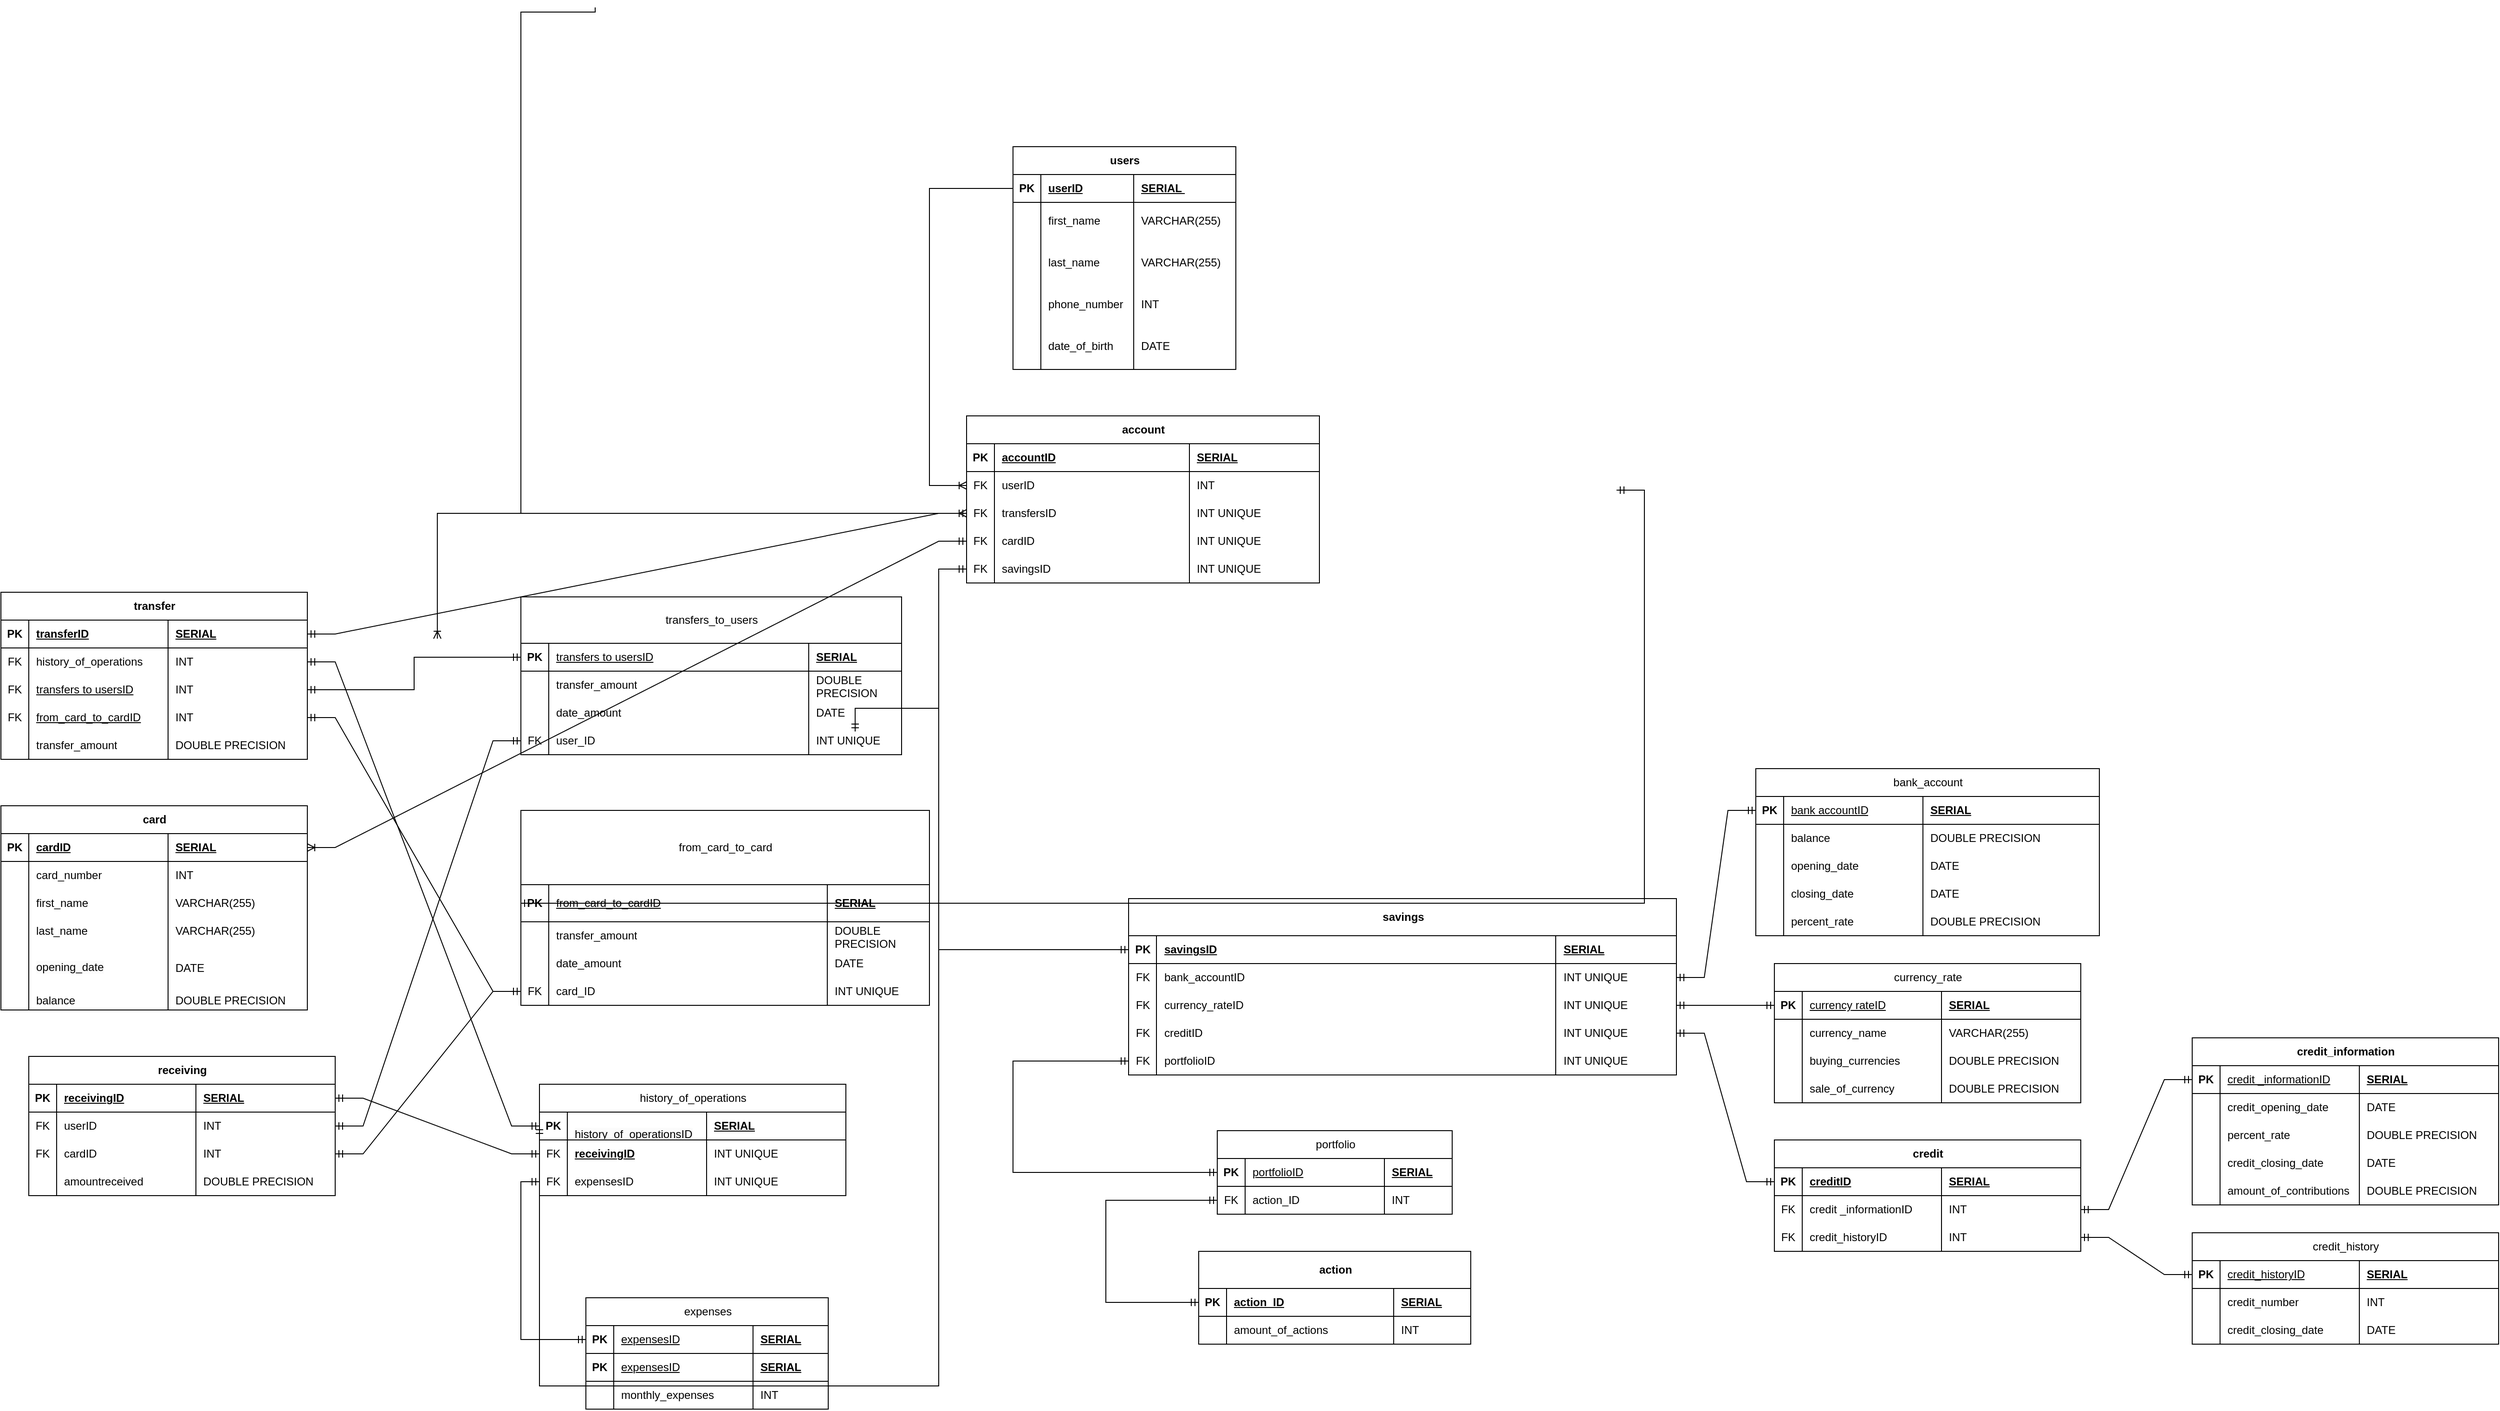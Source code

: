 <mxfile version="24.8.3">
  <diagram name="Страница — 1" id="6VXqxyF3zn-jDn38p6n9">
    <mxGraphModel dx="4557" dy="2966" grid="1" gridSize="10" guides="1" tooltips="1" connect="1" arrows="1" fold="1" page="1" pageScale="1" pageWidth="827" pageHeight="1169" math="0" shadow="0">
      <root>
        <mxCell id="0" />
        <mxCell id="1" parent="0" />
        <mxCell id="md0HwUpRZlFs23aBg30a-48" value="users" style="shape=table;startSize=30;container=1;collapsible=1;childLayout=tableLayout;fixedRows=1;rowLines=0;fontStyle=1;align=center;resizeLast=1;html=1;" parent="1" vertex="1">
          <mxGeometry x="280" y="-920" width="240" height="240" as="geometry" />
        </mxCell>
        <mxCell id="md0HwUpRZlFs23aBg30a-49" value="" style="shape=tableRow;horizontal=0;startSize=0;swimlaneHead=0;swimlaneBody=0;fillColor=none;collapsible=0;dropTarget=0;points=[[0,0.5],[1,0.5]];portConstraint=eastwest;top=0;left=0;right=0;bottom=1;" parent="md0HwUpRZlFs23aBg30a-48" vertex="1">
          <mxGeometry y="30" width="240" height="30" as="geometry" />
        </mxCell>
        <mxCell id="md0HwUpRZlFs23aBg30a-50" value="PK" style="shape=partialRectangle;connectable=0;fillColor=none;top=0;left=0;bottom=0;right=0;fontStyle=1;overflow=hidden;whiteSpace=wrap;html=1;" parent="md0HwUpRZlFs23aBg30a-49" vertex="1">
          <mxGeometry width="30" height="30" as="geometry">
            <mxRectangle width="30" height="30" as="alternateBounds" />
          </mxGeometry>
        </mxCell>
        <mxCell id="md0HwUpRZlFs23aBg30a-51" value="userID" style="shape=partialRectangle;connectable=0;fillColor=none;top=0;left=0;bottom=0;right=0;align=left;spacingLeft=6;fontStyle=5;overflow=hidden;whiteSpace=wrap;html=1;" parent="md0HwUpRZlFs23aBg30a-49" vertex="1">
          <mxGeometry x="30" width="100" height="30" as="geometry">
            <mxRectangle width="100" height="30" as="alternateBounds" />
          </mxGeometry>
        </mxCell>
        <mxCell id="md0HwUpRZlFs23aBg30a-61" value="SERIAL&amp;nbsp;" style="shape=partialRectangle;connectable=0;fillColor=none;top=0;left=0;bottom=0;right=0;align=left;spacingLeft=6;fontStyle=5;overflow=hidden;whiteSpace=wrap;html=1;" parent="md0HwUpRZlFs23aBg30a-49" vertex="1">
          <mxGeometry x="130" width="110" height="30" as="geometry">
            <mxRectangle width="110" height="30" as="alternateBounds" />
          </mxGeometry>
        </mxCell>
        <mxCell id="md0HwUpRZlFs23aBg30a-52" value="" style="shape=tableRow;horizontal=0;startSize=0;swimlaneHead=0;swimlaneBody=0;fillColor=none;collapsible=0;dropTarget=0;points=[[0,0.5],[1,0.5]];portConstraint=eastwest;top=0;left=0;right=0;bottom=0;" parent="md0HwUpRZlFs23aBg30a-48" vertex="1">
          <mxGeometry y="60" width="240" height="40" as="geometry" />
        </mxCell>
        <mxCell id="md0HwUpRZlFs23aBg30a-53" value="" style="shape=partialRectangle;connectable=0;fillColor=none;top=0;left=0;bottom=0;right=0;editable=1;overflow=hidden;whiteSpace=wrap;html=1;" parent="md0HwUpRZlFs23aBg30a-52" vertex="1">
          <mxGeometry width="30" height="40" as="geometry">
            <mxRectangle width="30" height="40" as="alternateBounds" />
          </mxGeometry>
        </mxCell>
        <mxCell id="md0HwUpRZlFs23aBg30a-54" value="first_name" style="shape=partialRectangle;connectable=0;fillColor=none;top=0;left=0;bottom=0;right=0;align=left;spacingLeft=6;overflow=hidden;whiteSpace=wrap;html=1;" parent="md0HwUpRZlFs23aBg30a-52" vertex="1">
          <mxGeometry x="30" width="100" height="40" as="geometry">
            <mxRectangle width="100" height="40" as="alternateBounds" />
          </mxGeometry>
        </mxCell>
        <mxCell id="md0HwUpRZlFs23aBg30a-62" value="VARCHAR(255)" style="shape=partialRectangle;connectable=0;fillColor=none;top=0;left=0;bottom=0;right=0;align=left;spacingLeft=6;overflow=hidden;whiteSpace=wrap;html=1;" parent="md0HwUpRZlFs23aBg30a-52" vertex="1">
          <mxGeometry x="130" width="110" height="40" as="geometry">
            <mxRectangle width="110" height="40" as="alternateBounds" />
          </mxGeometry>
        </mxCell>
        <mxCell id="md0HwUpRZlFs23aBg30a-55" value="" style="shape=tableRow;horizontal=0;startSize=0;swimlaneHead=0;swimlaneBody=0;fillColor=none;collapsible=0;dropTarget=0;points=[[0,0.5],[1,0.5]];portConstraint=eastwest;top=0;left=0;right=0;bottom=0;" parent="md0HwUpRZlFs23aBg30a-48" vertex="1">
          <mxGeometry y="100" width="240" height="50" as="geometry" />
        </mxCell>
        <mxCell id="md0HwUpRZlFs23aBg30a-56" value="" style="shape=partialRectangle;connectable=0;fillColor=none;top=0;left=0;bottom=0;right=0;editable=1;overflow=hidden;whiteSpace=wrap;html=1;" parent="md0HwUpRZlFs23aBg30a-55" vertex="1">
          <mxGeometry width="30" height="50" as="geometry">
            <mxRectangle width="30" height="50" as="alternateBounds" />
          </mxGeometry>
        </mxCell>
        <mxCell id="md0HwUpRZlFs23aBg30a-57" value="last_name" style="shape=partialRectangle;connectable=0;fillColor=none;top=0;left=0;bottom=0;right=0;align=left;spacingLeft=6;overflow=hidden;whiteSpace=wrap;html=1;" parent="md0HwUpRZlFs23aBg30a-55" vertex="1">
          <mxGeometry x="30" width="100" height="50" as="geometry">
            <mxRectangle width="100" height="50" as="alternateBounds" />
          </mxGeometry>
        </mxCell>
        <mxCell id="md0HwUpRZlFs23aBg30a-63" value="VARCHAR(255)" style="shape=partialRectangle;connectable=0;fillColor=none;top=0;left=0;bottom=0;right=0;align=left;spacingLeft=6;overflow=hidden;whiteSpace=wrap;html=1;" parent="md0HwUpRZlFs23aBg30a-55" vertex="1">
          <mxGeometry x="130" width="110" height="50" as="geometry">
            <mxRectangle width="110" height="50" as="alternateBounds" />
          </mxGeometry>
        </mxCell>
        <mxCell id="md0HwUpRZlFs23aBg30a-65" style="shape=tableRow;horizontal=0;startSize=0;swimlaneHead=0;swimlaneBody=0;fillColor=none;collapsible=0;dropTarget=0;points=[[0,0.5],[1,0.5]];portConstraint=eastwest;top=0;left=0;right=0;bottom=0;" parent="md0HwUpRZlFs23aBg30a-48" vertex="1">
          <mxGeometry y="150" width="240" height="40" as="geometry" />
        </mxCell>
        <mxCell id="md0HwUpRZlFs23aBg30a-66" style="shape=partialRectangle;connectable=0;fillColor=none;top=0;left=0;bottom=0;right=0;editable=1;overflow=hidden;whiteSpace=wrap;html=1;" parent="md0HwUpRZlFs23aBg30a-65" vertex="1">
          <mxGeometry width="30" height="40" as="geometry">
            <mxRectangle width="30" height="40" as="alternateBounds" />
          </mxGeometry>
        </mxCell>
        <mxCell id="md0HwUpRZlFs23aBg30a-67" value="phone_number" style="shape=partialRectangle;connectable=0;fillColor=none;top=0;left=0;bottom=0;right=0;align=left;spacingLeft=6;overflow=hidden;whiteSpace=wrap;html=1;" parent="md0HwUpRZlFs23aBg30a-65" vertex="1">
          <mxGeometry x="30" width="100" height="40" as="geometry">
            <mxRectangle width="100" height="40" as="alternateBounds" />
          </mxGeometry>
        </mxCell>
        <mxCell id="md0HwUpRZlFs23aBg30a-68" value="INT" style="shape=partialRectangle;connectable=0;fillColor=none;top=0;left=0;bottom=0;right=0;align=left;spacingLeft=6;overflow=hidden;whiteSpace=wrap;html=1;" parent="md0HwUpRZlFs23aBg30a-65" vertex="1">
          <mxGeometry x="130" width="110" height="40" as="geometry">
            <mxRectangle width="110" height="40" as="alternateBounds" />
          </mxGeometry>
        </mxCell>
        <mxCell id="md0HwUpRZlFs23aBg30a-58" value="" style="shape=tableRow;horizontal=0;startSize=0;swimlaneHead=0;swimlaneBody=0;fillColor=none;collapsible=0;dropTarget=0;points=[[0,0.5],[1,0.5]];portConstraint=eastwest;top=0;left=0;right=0;bottom=0;" parent="md0HwUpRZlFs23aBg30a-48" vertex="1">
          <mxGeometry y="190" width="240" height="50" as="geometry" />
        </mxCell>
        <mxCell id="md0HwUpRZlFs23aBg30a-59" value="" style="shape=partialRectangle;connectable=0;fillColor=none;top=0;left=0;bottom=0;right=0;editable=1;overflow=hidden;whiteSpace=wrap;html=1;" parent="md0HwUpRZlFs23aBg30a-58" vertex="1">
          <mxGeometry width="30" height="50" as="geometry">
            <mxRectangle width="30" height="50" as="alternateBounds" />
          </mxGeometry>
        </mxCell>
        <mxCell id="md0HwUpRZlFs23aBg30a-60" value="date_of_birth" style="shape=partialRectangle;connectable=0;fillColor=none;top=0;left=0;bottom=0;right=0;align=left;spacingLeft=6;overflow=hidden;whiteSpace=wrap;html=1;" parent="md0HwUpRZlFs23aBg30a-58" vertex="1">
          <mxGeometry x="30" width="100" height="50" as="geometry">
            <mxRectangle width="100" height="50" as="alternateBounds" />
          </mxGeometry>
        </mxCell>
        <mxCell id="md0HwUpRZlFs23aBg30a-64" value="DATE" style="shape=partialRectangle;connectable=0;fillColor=none;top=0;left=0;bottom=0;right=0;align=left;spacingLeft=6;overflow=hidden;whiteSpace=wrap;html=1;" parent="md0HwUpRZlFs23aBg30a-58" vertex="1">
          <mxGeometry x="130" width="110" height="50" as="geometry">
            <mxRectangle width="110" height="50" as="alternateBounds" />
          </mxGeometry>
        </mxCell>
        <mxCell id="md0HwUpRZlFs23aBg30a-71" value="account" style="shape=table;startSize=30;container=1;collapsible=1;childLayout=tableLayout;fixedRows=1;rowLines=0;fontStyle=1;align=center;resizeLast=1;html=1;" parent="1" vertex="1">
          <mxGeometry x="230" y="-630" width="380" height="180" as="geometry" />
        </mxCell>
        <mxCell id="md0HwUpRZlFs23aBg30a-72" value="" style="shape=tableRow;horizontal=0;startSize=0;swimlaneHead=0;swimlaneBody=0;fillColor=none;collapsible=0;dropTarget=0;points=[[0,0.5],[1,0.5]];portConstraint=eastwest;top=0;left=0;right=0;bottom=1;" parent="md0HwUpRZlFs23aBg30a-71" vertex="1">
          <mxGeometry y="30" width="380" height="30" as="geometry" />
        </mxCell>
        <mxCell id="md0HwUpRZlFs23aBg30a-73" value="PK" style="shape=partialRectangle;connectable=0;fillColor=none;top=0;left=0;bottom=0;right=0;fontStyle=1;overflow=hidden;whiteSpace=wrap;html=1;" parent="md0HwUpRZlFs23aBg30a-72" vertex="1">
          <mxGeometry width="30" height="30" as="geometry">
            <mxRectangle width="30" height="30" as="alternateBounds" />
          </mxGeometry>
        </mxCell>
        <mxCell id="md0HwUpRZlFs23aBg30a-74" value="accountID" style="shape=partialRectangle;connectable=0;fillColor=none;top=0;left=0;bottom=0;right=0;align=left;spacingLeft=6;fontStyle=5;overflow=hidden;whiteSpace=wrap;html=1;" parent="md0HwUpRZlFs23aBg30a-72" vertex="1">
          <mxGeometry x="30" width="210" height="30" as="geometry">
            <mxRectangle width="210" height="30" as="alternateBounds" />
          </mxGeometry>
        </mxCell>
        <mxCell id="md0HwUpRZlFs23aBg30a-84" value="SERIAL" style="shape=partialRectangle;connectable=0;fillColor=none;top=0;left=0;bottom=0;right=0;align=left;spacingLeft=6;fontStyle=5;overflow=hidden;whiteSpace=wrap;html=1;" parent="md0HwUpRZlFs23aBg30a-72" vertex="1">
          <mxGeometry x="240" width="140" height="30" as="geometry">
            <mxRectangle width="140" height="30" as="alternateBounds" />
          </mxGeometry>
        </mxCell>
        <mxCell id="md0HwUpRZlFs23aBg30a-75" value="" style="shape=tableRow;horizontal=0;startSize=0;swimlaneHead=0;swimlaneBody=0;fillColor=none;collapsible=0;dropTarget=0;points=[[0,0.5],[1,0.5]];portConstraint=eastwest;top=0;left=0;right=0;bottom=0;" parent="md0HwUpRZlFs23aBg30a-71" vertex="1">
          <mxGeometry y="60" width="380" height="30" as="geometry" />
        </mxCell>
        <mxCell id="md0HwUpRZlFs23aBg30a-76" value="FK" style="shape=partialRectangle;connectable=0;fillColor=none;top=0;left=0;bottom=0;right=0;editable=1;overflow=hidden;whiteSpace=wrap;html=1;" parent="md0HwUpRZlFs23aBg30a-75" vertex="1">
          <mxGeometry width="30" height="30" as="geometry">
            <mxRectangle width="30" height="30" as="alternateBounds" />
          </mxGeometry>
        </mxCell>
        <mxCell id="md0HwUpRZlFs23aBg30a-77" value="userID" style="shape=partialRectangle;connectable=0;fillColor=none;top=0;left=0;bottom=0;right=0;align=left;spacingLeft=6;overflow=hidden;whiteSpace=wrap;html=1;" parent="md0HwUpRZlFs23aBg30a-75" vertex="1">
          <mxGeometry x="30" width="210" height="30" as="geometry">
            <mxRectangle width="210" height="30" as="alternateBounds" />
          </mxGeometry>
        </mxCell>
        <mxCell id="md0HwUpRZlFs23aBg30a-85" value="INT" style="shape=partialRectangle;connectable=0;fillColor=none;top=0;left=0;bottom=0;right=0;align=left;spacingLeft=6;overflow=hidden;whiteSpace=wrap;html=1;" parent="md0HwUpRZlFs23aBg30a-75" vertex="1">
          <mxGeometry x="240" width="140" height="30" as="geometry">
            <mxRectangle width="140" height="30" as="alternateBounds" />
          </mxGeometry>
        </mxCell>
        <mxCell id="md0HwUpRZlFs23aBg30a-78" value="" style="shape=tableRow;horizontal=0;startSize=0;swimlaneHead=0;swimlaneBody=0;fillColor=none;collapsible=0;dropTarget=0;points=[[0,0.5],[1,0.5]];portConstraint=eastwest;top=0;left=0;right=0;bottom=0;" parent="md0HwUpRZlFs23aBg30a-71" vertex="1">
          <mxGeometry y="90" width="380" height="30" as="geometry" />
        </mxCell>
        <mxCell id="md0HwUpRZlFs23aBg30a-79" value="FK" style="shape=partialRectangle;connectable=0;fillColor=none;top=0;left=0;bottom=0;right=0;editable=1;overflow=hidden;whiteSpace=wrap;html=1;" parent="md0HwUpRZlFs23aBg30a-78" vertex="1">
          <mxGeometry width="30" height="30" as="geometry">
            <mxRectangle width="30" height="30" as="alternateBounds" />
          </mxGeometry>
        </mxCell>
        <mxCell id="md0HwUpRZlFs23aBg30a-80" value="transfersID" style="shape=partialRectangle;connectable=0;fillColor=none;top=0;left=0;bottom=0;right=0;align=left;spacingLeft=6;overflow=hidden;whiteSpace=wrap;html=1;" parent="md0HwUpRZlFs23aBg30a-78" vertex="1">
          <mxGeometry x="30" width="210" height="30" as="geometry">
            <mxRectangle width="210" height="30" as="alternateBounds" />
          </mxGeometry>
        </mxCell>
        <mxCell id="md0HwUpRZlFs23aBg30a-86" value="INT UNIQUE" style="shape=partialRectangle;connectable=0;fillColor=none;top=0;left=0;bottom=0;right=0;align=left;spacingLeft=6;overflow=hidden;whiteSpace=wrap;html=1;" parent="md0HwUpRZlFs23aBg30a-78" vertex="1">
          <mxGeometry x="240" width="140" height="30" as="geometry">
            <mxRectangle width="140" height="30" as="alternateBounds" />
          </mxGeometry>
        </mxCell>
        <mxCell id="md0HwUpRZlFs23aBg30a-81" value="" style="shape=tableRow;horizontal=0;startSize=0;swimlaneHead=0;swimlaneBody=0;fillColor=none;collapsible=0;dropTarget=0;points=[[0,0.5],[1,0.5]];portConstraint=eastwest;top=0;left=0;right=0;bottom=0;" parent="md0HwUpRZlFs23aBg30a-71" vertex="1">
          <mxGeometry y="120" width="380" height="30" as="geometry" />
        </mxCell>
        <mxCell id="md0HwUpRZlFs23aBg30a-82" value="FK" style="shape=partialRectangle;connectable=0;fillColor=none;top=0;left=0;bottom=0;right=0;editable=1;overflow=hidden;whiteSpace=wrap;html=1;" parent="md0HwUpRZlFs23aBg30a-81" vertex="1">
          <mxGeometry width="30" height="30" as="geometry">
            <mxRectangle width="30" height="30" as="alternateBounds" />
          </mxGeometry>
        </mxCell>
        <mxCell id="md0HwUpRZlFs23aBg30a-83" value="cardID" style="shape=partialRectangle;connectable=0;fillColor=none;top=0;left=0;bottom=0;right=0;align=left;spacingLeft=6;overflow=hidden;whiteSpace=wrap;html=1;" parent="md0HwUpRZlFs23aBg30a-81" vertex="1">
          <mxGeometry x="30" width="210" height="30" as="geometry">
            <mxRectangle width="210" height="30" as="alternateBounds" />
          </mxGeometry>
        </mxCell>
        <mxCell id="md0HwUpRZlFs23aBg30a-87" value="INT UNIQUE" style="shape=partialRectangle;connectable=0;fillColor=none;top=0;left=0;bottom=0;right=0;align=left;spacingLeft=6;overflow=hidden;whiteSpace=wrap;html=1;" parent="md0HwUpRZlFs23aBg30a-81" vertex="1">
          <mxGeometry x="240" width="140" height="30" as="geometry">
            <mxRectangle width="140" height="30" as="alternateBounds" />
          </mxGeometry>
        </mxCell>
        <mxCell id="md0HwUpRZlFs23aBg30a-101" style="shape=tableRow;horizontal=0;startSize=0;swimlaneHead=0;swimlaneBody=0;fillColor=none;collapsible=0;dropTarget=0;points=[[0,0.5],[1,0.5]];portConstraint=eastwest;top=0;left=0;right=0;bottom=0;" parent="md0HwUpRZlFs23aBg30a-71" vertex="1">
          <mxGeometry y="150" width="380" height="30" as="geometry" />
        </mxCell>
        <mxCell id="md0HwUpRZlFs23aBg30a-102" value="FK" style="shape=partialRectangle;connectable=0;fillColor=none;top=0;left=0;bottom=0;right=0;editable=1;overflow=hidden;whiteSpace=wrap;html=1;" parent="md0HwUpRZlFs23aBg30a-101" vertex="1">
          <mxGeometry width="30" height="30" as="geometry">
            <mxRectangle width="30" height="30" as="alternateBounds" />
          </mxGeometry>
        </mxCell>
        <mxCell id="md0HwUpRZlFs23aBg30a-103" value="savingsID" style="shape=partialRectangle;connectable=0;fillColor=none;top=0;left=0;bottom=0;right=0;align=left;spacingLeft=6;overflow=hidden;whiteSpace=wrap;html=1;" parent="md0HwUpRZlFs23aBg30a-101" vertex="1">
          <mxGeometry x="30" width="210" height="30" as="geometry">
            <mxRectangle width="210" height="30" as="alternateBounds" />
          </mxGeometry>
        </mxCell>
        <mxCell id="md0HwUpRZlFs23aBg30a-104" value="INT UNIQUE" style="shape=partialRectangle;connectable=0;fillColor=none;top=0;left=0;bottom=0;right=0;align=left;spacingLeft=6;overflow=hidden;whiteSpace=wrap;html=1;" parent="md0HwUpRZlFs23aBg30a-101" vertex="1">
          <mxGeometry x="240" width="140" height="30" as="geometry">
            <mxRectangle width="140" height="30" as="alternateBounds" />
          </mxGeometry>
        </mxCell>
        <mxCell id="md0HwUpRZlFs23aBg30a-109" value="&lt;span style=&quot;font-weight: 400; text-align: left; text-wrap: wrap;&quot;&gt;from_card_to_card&lt;/span&gt;" style="shape=table;startSize=80;container=1;collapsible=1;childLayout=tableLayout;fixedRows=1;rowLines=0;fontStyle=1;align=center;resizeLast=1;html=1;" parent="1" vertex="1">
          <mxGeometry x="-250" y="-205" width="440" height="210" as="geometry" />
        </mxCell>
        <mxCell id="md0HwUpRZlFs23aBg30a-691" value="" style="shape=tableRow;horizontal=0;startSize=0;swimlaneHead=0;swimlaneBody=0;fillColor=none;collapsible=0;dropTarget=0;points=[[0,0.5],[1,0.5]];portConstraint=eastwest;top=0;left=0;right=0;bottom=1;" parent="md0HwUpRZlFs23aBg30a-109" vertex="1">
          <mxGeometry y="80" width="440" height="40" as="geometry" />
        </mxCell>
        <mxCell id="md0HwUpRZlFs23aBg30a-692" value="PK" style="shape=partialRectangle;connectable=0;fillColor=none;top=0;left=0;bottom=0;right=0;fontStyle=1;overflow=hidden;whiteSpace=wrap;html=1;" parent="md0HwUpRZlFs23aBg30a-691" vertex="1">
          <mxGeometry width="30" height="40" as="geometry">
            <mxRectangle width="30" height="40" as="alternateBounds" />
          </mxGeometry>
        </mxCell>
        <mxCell id="md0HwUpRZlFs23aBg30a-693" value="&lt;span style=&quot;font-weight: 400;&quot;&gt;from_card_to_cardID&lt;/span&gt;" style="shape=partialRectangle;connectable=0;fillColor=none;top=0;left=0;bottom=0;right=0;align=left;spacingLeft=6;fontStyle=5;overflow=hidden;whiteSpace=wrap;html=1;" parent="md0HwUpRZlFs23aBg30a-691" vertex="1">
          <mxGeometry x="30" width="300" height="40" as="geometry">
            <mxRectangle width="300" height="40" as="alternateBounds" />
          </mxGeometry>
        </mxCell>
        <mxCell id="md0HwUpRZlFs23aBg30a-694" value="SERIAL" style="shape=partialRectangle;connectable=0;fillColor=none;top=0;left=0;bottom=0;right=0;align=left;spacingLeft=6;fontStyle=5;overflow=hidden;whiteSpace=wrap;html=1;" parent="md0HwUpRZlFs23aBg30a-691" vertex="1">
          <mxGeometry x="330" width="110" height="40" as="geometry">
            <mxRectangle width="110" height="40" as="alternateBounds" />
          </mxGeometry>
        </mxCell>
        <mxCell id="md0HwUpRZlFs23aBg30a-695" value="" style="shape=tableRow;horizontal=0;startSize=0;swimlaneHead=0;swimlaneBody=0;fillColor=none;collapsible=0;dropTarget=0;points=[[0,0.5],[1,0.5]];portConstraint=eastwest;top=0;left=0;right=0;bottom=0;" parent="md0HwUpRZlFs23aBg30a-109" vertex="1">
          <mxGeometry y="120" width="440" height="30" as="geometry" />
        </mxCell>
        <mxCell id="md0HwUpRZlFs23aBg30a-696" value="" style="shape=partialRectangle;connectable=0;fillColor=none;top=0;left=0;bottom=0;right=0;editable=1;overflow=hidden;whiteSpace=wrap;html=1;" parent="md0HwUpRZlFs23aBg30a-695" vertex="1">
          <mxGeometry width="30" height="30" as="geometry">
            <mxRectangle width="30" height="30" as="alternateBounds" />
          </mxGeometry>
        </mxCell>
        <mxCell id="md0HwUpRZlFs23aBg30a-697" value="transfer_amount" style="shape=partialRectangle;connectable=0;fillColor=none;top=0;left=0;bottom=0;right=0;align=left;spacingLeft=6;overflow=hidden;whiteSpace=wrap;html=1;" parent="md0HwUpRZlFs23aBg30a-695" vertex="1">
          <mxGeometry x="30" width="300" height="30" as="geometry">
            <mxRectangle width="300" height="30" as="alternateBounds" />
          </mxGeometry>
        </mxCell>
        <mxCell id="md0HwUpRZlFs23aBg30a-698" value="DOUBLE PRECISION" style="shape=partialRectangle;connectable=0;fillColor=none;top=0;left=0;bottom=0;right=0;align=left;spacingLeft=6;overflow=hidden;whiteSpace=wrap;html=1;" parent="md0HwUpRZlFs23aBg30a-695" vertex="1">
          <mxGeometry x="330" width="110" height="30" as="geometry">
            <mxRectangle width="110" height="30" as="alternateBounds" />
          </mxGeometry>
        </mxCell>
        <mxCell id="md0HwUpRZlFs23aBg30a-699" value="" style="shape=tableRow;horizontal=0;startSize=0;swimlaneHead=0;swimlaneBody=0;fillColor=none;collapsible=0;dropTarget=0;points=[[0,0.5],[1,0.5]];portConstraint=eastwest;top=0;left=0;right=0;bottom=0;" parent="md0HwUpRZlFs23aBg30a-109" vertex="1">
          <mxGeometry y="150" width="440" height="30" as="geometry" />
        </mxCell>
        <mxCell id="md0HwUpRZlFs23aBg30a-700" value="" style="shape=partialRectangle;connectable=0;fillColor=none;top=0;left=0;bottom=0;right=0;editable=1;overflow=hidden;whiteSpace=wrap;html=1;" parent="md0HwUpRZlFs23aBg30a-699" vertex="1">
          <mxGeometry width="30" height="30" as="geometry">
            <mxRectangle width="30" height="30" as="alternateBounds" />
          </mxGeometry>
        </mxCell>
        <mxCell id="md0HwUpRZlFs23aBg30a-701" value="date_amount" style="shape=partialRectangle;connectable=0;fillColor=none;top=0;left=0;bottom=0;right=0;align=left;spacingLeft=6;overflow=hidden;whiteSpace=wrap;html=1;" parent="md0HwUpRZlFs23aBg30a-699" vertex="1">
          <mxGeometry x="30" width="300" height="30" as="geometry">
            <mxRectangle width="300" height="30" as="alternateBounds" />
          </mxGeometry>
        </mxCell>
        <mxCell id="md0HwUpRZlFs23aBg30a-702" value="DATE" style="shape=partialRectangle;connectable=0;fillColor=none;top=0;left=0;bottom=0;right=0;align=left;spacingLeft=6;overflow=hidden;whiteSpace=wrap;html=1;" parent="md0HwUpRZlFs23aBg30a-699" vertex="1">
          <mxGeometry x="330" width="110" height="30" as="geometry">
            <mxRectangle width="110" height="30" as="alternateBounds" />
          </mxGeometry>
        </mxCell>
        <mxCell id="md0HwUpRZlFs23aBg30a-703" value="" style="shape=tableRow;horizontal=0;startSize=0;swimlaneHead=0;swimlaneBody=0;fillColor=none;collapsible=0;dropTarget=0;points=[[0,0.5],[1,0.5]];portConstraint=eastwest;top=0;left=0;right=0;bottom=0;" parent="md0HwUpRZlFs23aBg30a-109" vertex="1">
          <mxGeometry y="180" width="440" height="30" as="geometry" />
        </mxCell>
        <mxCell id="md0HwUpRZlFs23aBg30a-704" value="FK" style="shape=partialRectangle;connectable=0;fillColor=none;top=0;left=0;bottom=0;right=0;editable=1;overflow=hidden;whiteSpace=wrap;html=1;" parent="md0HwUpRZlFs23aBg30a-703" vertex="1">
          <mxGeometry width="30" height="30" as="geometry">
            <mxRectangle width="30" height="30" as="alternateBounds" />
          </mxGeometry>
        </mxCell>
        <mxCell id="md0HwUpRZlFs23aBg30a-705" value="card_ID" style="shape=partialRectangle;connectable=0;fillColor=none;top=0;left=0;bottom=0;right=0;align=left;spacingLeft=6;overflow=hidden;whiteSpace=wrap;html=1;" parent="md0HwUpRZlFs23aBg30a-703" vertex="1">
          <mxGeometry x="30" width="300" height="30" as="geometry">
            <mxRectangle width="300" height="30" as="alternateBounds" />
          </mxGeometry>
        </mxCell>
        <mxCell id="md0HwUpRZlFs23aBg30a-706" value="INT UNIQUE" style="shape=partialRectangle;connectable=0;fillColor=none;top=0;left=0;bottom=0;right=0;align=left;spacingLeft=6;overflow=hidden;whiteSpace=wrap;html=1;" parent="md0HwUpRZlFs23aBg30a-703" vertex="1">
          <mxGeometry x="330" width="110" height="30" as="geometry">
            <mxRectangle width="110" height="30" as="alternateBounds" />
          </mxGeometry>
        </mxCell>
        <mxCell id="md0HwUpRZlFs23aBg30a-126" value="&lt;span style=&quot;font-weight: 400; text-align: left; text-wrap: wrap;&quot;&gt;transfers_to_users&lt;/span&gt;" style="shape=table;startSize=50;container=1;collapsible=1;childLayout=tableLayout;fixedRows=1;rowLines=0;fontStyle=1;align=center;resizeLast=1;html=1;" parent="1" vertex="1">
          <mxGeometry x="-250" y="-435" width="410" height="170" as="geometry" />
        </mxCell>
        <mxCell id="md0HwUpRZlFs23aBg30a-127" value="" style="shape=tableRow;horizontal=0;startSize=0;swimlaneHead=0;swimlaneBody=0;fillColor=none;collapsible=0;dropTarget=0;points=[[0,0.5],[1,0.5]];portConstraint=eastwest;top=0;left=0;right=0;bottom=1;" parent="md0HwUpRZlFs23aBg30a-126" vertex="1">
          <mxGeometry y="50" width="410" height="30" as="geometry" />
        </mxCell>
        <mxCell id="md0HwUpRZlFs23aBg30a-128" value="PK" style="shape=partialRectangle;connectable=0;fillColor=none;top=0;left=0;bottom=0;right=0;fontStyle=1;overflow=hidden;whiteSpace=wrap;html=1;" parent="md0HwUpRZlFs23aBg30a-127" vertex="1">
          <mxGeometry width="30" height="30" as="geometry">
            <mxRectangle width="30" height="30" as="alternateBounds" />
          </mxGeometry>
        </mxCell>
        <mxCell id="md0HwUpRZlFs23aBg30a-129" value="&lt;span style=&quot;font-weight: 400;&quot;&gt;transfers to usersID&lt;/span&gt;" style="shape=partialRectangle;connectable=0;fillColor=none;top=0;left=0;bottom=0;right=0;align=left;spacingLeft=6;fontStyle=5;overflow=hidden;whiteSpace=wrap;html=1;" parent="md0HwUpRZlFs23aBg30a-127" vertex="1">
          <mxGeometry x="30" width="280" height="30" as="geometry">
            <mxRectangle width="280" height="30" as="alternateBounds" />
          </mxGeometry>
        </mxCell>
        <mxCell id="md0HwUpRZlFs23aBg30a-142" value="SERIAL" style="shape=partialRectangle;connectable=0;fillColor=none;top=0;left=0;bottom=0;right=0;align=left;spacingLeft=6;fontStyle=5;overflow=hidden;whiteSpace=wrap;html=1;" parent="md0HwUpRZlFs23aBg30a-127" vertex="1">
          <mxGeometry x="310" width="100" height="30" as="geometry">
            <mxRectangle width="100" height="30" as="alternateBounds" />
          </mxGeometry>
        </mxCell>
        <mxCell id="md0HwUpRZlFs23aBg30a-130" value="" style="shape=tableRow;horizontal=0;startSize=0;swimlaneHead=0;swimlaneBody=0;fillColor=none;collapsible=0;dropTarget=0;points=[[0,0.5],[1,0.5]];portConstraint=eastwest;top=0;left=0;right=0;bottom=0;" parent="md0HwUpRZlFs23aBg30a-126" vertex="1">
          <mxGeometry y="80" width="410" height="30" as="geometry" />
        </mxCell>
        <mxCell id="md0HwUpRZlFs23aBg30a-131" value="" style="shape=partialRectangle;connectable=0;fillColor=none;top=0;left=0;bottom=0;right=0;editable=1;overflow=hidden;whiteSpace=wrap;html=1;" parent="md0HwUpRZlFs23aBg30a-130" vertex="1">
          <mxGeometry width="30" height="30" as="geometry">
            <mxRectangle width="30" height="30" as="alternateBounds" />
          </mxGeometry>
        </mxCell>
        <mxCell id="md0HwUpRZlFs23aBg30a-132" value="transfer_amount" style="shape=partialRectangle;connectable=0;fillColor=none;top=0;left=0;bottom=0;right=0;align=left;spacingLeft=6;overflow=hidden;whiteSpace=wrap;html=1;" parent="md0HwUpRZlFs23aBg30a-130" vertex="1">
          <mxGeometry x="30" width="280" height="30" as="geometry">
            <mxRectangle width="280" height="30" as="alternateBounds" />
          </mxGeometry>
        </mxCell>
        <mxCell id="md0HwUpRZlFs23aBg30a-143" value="DOUBLE PRECISION" style="shape=partialRectangle;connectable=0;fillColor=none;top=0;left=0;bottom=0;right=0;align=left;spacingLeft=6;overflow=hidden;whiteSpace=wrap;html=1;" parent="md0HwUpRZlFs23aBg30a-130" vertex="1">
          <mxGeometry x="310" width="100" height="30" as="geometry">
            <mxRectangle width="100" height="30" as="alternateBounds" />
          </mxGeometry>
        </mxCell>
        <mxCell id="md0HwUpRZlFs23aBg30a-133" value="" style="shape=tableRow;horizontal=0;startSize=0;swimlaneHead=0;swimlaneBody=0;fillColor=none;collapsible=0;dropTarget=0;points=[[0,0.5],[1,0.5]];portConstraint=eastwest;top=0;left=0;right=0;bottom=0;" parent="md0HwUpRZlFs23aBg30a-126" vertex="1">
          <mxGeometry y="110" width="410" height="30" as="geometry" />
        </mxCell>
        <mxCell id="md0HwUpRZlFs23aBg30a-134" value="" style="shape=partialRectangle;connectable=0;fillColor=none;top=0;left=0;bottom=0;right=0;editable=1;overflow=hidden;whiteSpace=wrap;html=1;" parent="md0HwUpRZlFs23aBg30a-133" vertex="1">
          <mxGeometry width="30" height="30" as="geometry">
            <mxRectangle width="30" height="30" as="alternateBounds" />
          </mxGeometry>
        </mxCell>
        <mxCell id="md0HwUpRZlFs23aBg30a-135" value="date_amount" style="shape=partialRectangle;connectable=0;fillColor=none;top=0;left=0;bottom=0;right=0;align=left;spacingLeft=6;overflow=hidden;whiteSpace=wrap;html=1;" parent="md0HwUpRZlFs23aBg30a-133" vertex="1">
          <mxGeometry x="30" width="280" height="30" as="geometry">
            <mxRectangle width="280" height="30" as="alternateBounds" />
          </mxGeometry>
        </mxCell>
        <mxCell id="md0HwUpRZlFs23aBg30a-144" value="DATE" style="shape=partialRectangle;connectable=0;fillColor=none;top=0;left=0;bottom=0;right=0;align=left;spacingLeft=6;overflow=hidden;whiteSpace=wrap;html=1;" parent="md0HwUpRZlFs23aBg30a-133" vertex="1">
          <mxGeometry x="310" width="100" height="30" as="geometry">
            <mxRectangle width="100" height="30" as="alternateBounds" />
          </mxGeometry>
        </mxCell>
        <mxCell id="md0HwUpRZlFs23aBg30a-136" value="" style="shape=tableRow;horizontal=0;startSize=0;swimlaneHead=0;swimlaneBody=0;fillColor=none;collapsible=0;dropTarget=0;points=[[0,0.5],[1,0.5]];portConstraint=eastwest;top=0;left=0;right=0;bottom=0;" parent="md0HwUpRZlFs23aBg30a-126" vertex="1">
          <mxGeometry y="140" width="410" height="30" as="geometry" />
        </mxCell>
        <mxCell id="md0HwUpRZlFs23aBg30a-137" value="FK" style="shape=partialRectangle;connectable=0;fillColor=none;top=0;left=0;bottom=0;right=0;editable=1;overflow=hidden;whiteSpace=wrap;html=1;" parent="md0HwUpRZlFs23aBg30a-136" vertex="1">
          <mxGeometry width="30" height="30" as="geometry">
            <mxRectangle width="30" height="30" as="alternateBounds" />
          </mxGeometry>
        </mxCell>
        <mxCell id="md0HwUpRZlFs23aBg30a-138" value="user_ID" style="shape=partialRectangle;connectable=0;fillColor=none;top=0;left=0;bottom=0;right=0;align=left;spacingLeft=6;overflow=hidden;whiteSpace=wrap;html=1;" parent="md0HwUpRZlFs23aBg30a-136" vertex="1">
          <mxGeometry x="30" width="280" height="30" as="geometry">
            <mxRectangle width="280" height="30" as="alternateBounds" />
          </mxGeometry>
        </mxCell>
        <mxCell id="md0HwUpRZlFs23aBg30a-145" value="INT UNIQUE" style="shape=partialRectangle;connectable=0;fillColor=none;top=0;left=0;bottom=0;right=0;align=left;spacingLeft=6;overflow=hidden;whiteSpace=wrap;html=1;" parent="md0HwUpRZlFs23aBg30a-136" vertex="1">
          <mxGeometry x="310" width="100" height="30" as="geometry">
            <mxRectangle width="100" height="30" as="alternateBounds" />
          </mxGeometry>
        </mxCell>
        <mxCell id="md0HwUpRZlFs23aBg30a-146" value="transfer" style="shape=table;startSize=30;container=1;collapsible=1;childLayout=tableLayout;fixedRows=1;rowLines=0;fontStyle=1;align=center;resizeLast=1;html=1;" parent="1" vertex="1">
          <mxGeometry x="-810" y="-440" width="330" height="180" as="geometry" />
        </mxCell>
        <mxCell id="md0HwUpRZlFs23aBg30a-147" value="" style="shape=tableRow;horizontal=0;startSize=0;swimlaneHead=0;swimlaneBody=0;fillColor=none;collapsible=0;dropTarget=0;points=[[0,0.5],[1,0.5]];portConstraint=eastwest;top=0;left=0;right=0;bottom=1;" parent="md0HwUpRZlFs23aBg30a-146" vertex="1">
          <mxGeometry y="30" width="330" height="30" as="geometry" />
        </mxCell>
        <mxCell id="md0HwUpRZlFs23aBg30a-148" value="PK" style="shape=partialRectangle;connectable=0;fillColor=none;top=0;left=0;bottom=0;right=0;fontStyle=1;overflow=hidden;whiteSpace=wrap;html=1;" parent="md0HwUpRZlFs23aBg30a-147" vertex="1">
          <mxGeometry width="30" height="30" as="geometry">
            <mxRectangle width="30" height="30" as="alternateBounds" />
          </mxGeometry>
        </mxCell>
        <mxCell id="md0HwUpRZlFs23aBg30a-149" value="transferID" style="shape=partialRectangle;connectable=0;fillColor=none;top=0;left=0;bottom=0;right=0;align=left;spacingLeft=6;fontStyle=5;overflow=hidden;whiteSpace=wrap;html=1;" parent="md0HwUpRZlFs23aBg30a-147" vertex="1">
          <mxGeometry x="30" width="150" height="30" as="geometry">
            <mxRectangle width="150" height="30" as="alternateBounds" />
          </mxGeometry>
        </mxCell>
        <mxCell id="md0HwUpRZlFs23aBg30a-177" value="SERIAL" style="shape=partialRectangle;connectable=0;fillColor=none;top=0;left=0;bottom=0;right=0;align=left;spacingLeft=6;fontStyle=5;overflow=hidden;whiteSpace=wrap;html=1;" parent="md0HwUpRZlFs23aBg30a-147" vertex="1">
          <mxGeometry x="180" width="150" height="30" as="geometry">
            <mxRectangle width="150" height="30" as="alternateBounds" />
          </mxGeometry>
        </mxCell>
        <mxCell id="ehcy3bsSqW57xERFIftn-7" style="shape=tableRow;horizontal=0;startSize=0;swimlaneHead=0;swimlaneBody=0;fillColor=none;collapsible=0;dropTarget=0;points=[[0,0.5],[1,0.5]];portConstraint=eastwest;top=0;left=0;right=0;bottom=0;" vertex="1" parent="md0HwUpRZlFs23aBg30a-146">
          <mxGeometry y="60" width="330" height="30" as="geometry" />
        </mxCell>
        <mxCell id="ehcy3bsSqW57xERFIftn-8" value="FK" style="shape=partialRectangle;connectable=0;fillColor=none;top=0;left=0;bottom=0;right=0;editable=1;overflow=hidden;whiteSpace=wrap;html=1;" vertex="1" parent="ehcy3bsSqW57xERFIftn-7">
          <mxGeometry width="30" height="30" as="geometry">
            <mxRectangle width="30" height="30" as="alternateBounds" />
          </mxGeometry>
        </mxCell>
        <mxCell id="ehcy3bsSqW57xERFIftn-9" value="history_of_operations" style="shape=partialRectangle;connectable=0;fillColor=none;top=0;left=0;bottom=0;right=0;align=left;spacingLeft=6;overflow=hidden;whiteSpace=wrap;html=1;" vertex="1" parent="ehcy3bsSqW57xERFIftn-7">
          <mxGeometry x="30" width="150" height="30" as="geometry">
            <mxRectangle width="150" height="30" as="alternateBounds" />
          </mxGeometry>
        </mxCell>
        <mxCell id="ehcy3bsSqW57xERFIftn-10" value="INT" style="shape=partialRectangle;connectable=0;fillColor=none;top=0;left=0;bottom=0;right=0;align=left;spacingLeft=6;overflow=hidden;whiteSpace=wrap;html=1;" vertex="1" parent="ehcy3bsSqW57xERFIftn-7">
          <mxGeometry x="180" width="150" height="30" as="geometry">
            <mxRectangle width="150" height="30" as="alternateBounds" />
          </mxGeometry>
        </mxCell>
        <mxCell id="md0HwUpRZlFs23aBg30a-150" value="" style="shape=tableRow;horizontal=0;startSize=0;swimlaneHead=0;swimlaneBody=0;fillColor=none;collapsible=0;dropTarget=0;points=[[0,0.5],[1,0.5]];portConstraint=eastwest;top=0;left=0;right=0;bottom=0;" parent="md0HwUpRZlFs23aBg30a-146" vertex="1">
          <mxGeometry y="90" width="330" height="30" as="geometry" />
        </mxCell>
        <mxCell id="md0HwUpRZlFs23aBg30a-151" value="FK" style="shape=partialRectangle;connectable=0;fillColor=none;top=0;left=0;bottom=0;right=0;editable=1;overflow=hidden;whiteSpace=wrap;html=1;" parent="md0HwUpRZlFs23aBg30a-150" vertex="1">
          <mxGeometry width="30" height="30" as="geometry">
            <mxRectangle width="30" height="30" as="alternateBounds" />
          </mxGeometry>
        </mxCell>
        <mxCell id="md0HwUpRZlFs23aBg30a-152" value="&lt;span style=&quot;text-decoration-line: underline;&quot;&gt;transfers to usersID&lt;/span&gt;" style="shape=partialRectangle;connectable=0;fillColor=none;top=0;left=0;bottom=0;right=0;align=left;spacingLeft=6;overflow=hidden;whiteSpace=wrap;html=1;" parent="md0HwUpRZlFs23aBg30a-150" vertex="1">
          <mxGeometry x="30" width="150" height="30" as="geometry">
            <mxRectangle width="150" height="30" as="alternateBounds" />
          </mxGeometry>
        </mxCell>
        <mxCell id="md0HwUpRZlFs23aBg30a-178" value="INT" style="shape=partialRectangle;connectable=0;fillColor=none;top=0;left=0;bottom=0;right=0;align=left;spacingLeft=6;overflow=hidden;whiteSpace=wrap;html=1;" parent="md0HwUpRZlFs23aBg30a-150" vertex="1">
          <mxGeometry x="180" width="150" height="30" as="geometry">
            <mxRectangle width="150" height="30" as="alternateBounds" />
          </mxGeometry>
        </mxCell>
        <mxCell id="md0HwUpRZlFs23aBg30a-153" value="" style="shape=tableRow;horizontal=0;startSize=0;swimlaneHead=0;swimlaneBody=0;fillColor=none;collapsible=0;dropTarget=0;points=[[0,0.5],[1,0.5]];portConstraint=eastwest;top=0;left=0;right=0;bottom=0;" parent="md0HwUpRZlFs23aBg30a-146" vertex="1">
          <mxGeometry y="120" width="330" height="30" as="geometry" />
        </mxCell>
        <mxCell id="md0HwUpRZlFs23aBg30a-154" value="FK" style="shape=partialRectangle;connectable=0;fillColor=none;top=0;left=0;bottom=0;right=0;editable=1;overflow=hidden;whiteSpace=wrap;html=1;" parent="md0HwUpRZlFs23aBg30a-153" vertex="1">
          <mxGeometry width="30" height="30" as="geometry">
            <mxRectangle width="30" height="30" as="alternateBounds" />
          </mxGeometry>
        </mxCell>
        <mxCell id="md0HwUpRZlFs23aBg30a-155" value="&lt;span style=&quot;text-decoration-line: underline;&quot;&gt;from_card_to_cardID&lt;/span&gt;" style="shape=partialRectangle;connectable=0;fillColor=none;top=0;left=0;bottom=0;right=0;align=left;spacingLeft=6;overflow=hidden;whiteSpace=wrap;html=1;" parent="md0HwUpRZlFs23aBg30a-153" vertex="1">
          <mxGeometry x="30" width="150" height="30" as="geometry">
            <mxRectangle width="150" height="30" as="alternateBounds" />
          </mxGeometry>
        </mxCell>
        <mxCell id="md0HwUpRZlFs23aBg30a-179" value="INT" style="shape=partialRectangle;connectable=0;fillColor=none;top=0;left=0;bottom=0;right=0;align=left;spacingLeft=6;overflow=hidden;whiteSpace=wrap;html=1;" parent="md0HwUpRZlFs23aBg30a-153" vertex="1">
          <mxGeometry x="180" width="150" height="30" as="geometry">
            <mxRectangle width="150" height="30" as="alternateBounds" />
          </mxGeometry>
        </mxCell>
        <mxCell id="md0HwUpRZlFs23aBg30a-156" value="" style="shape=tableRow;horizontal=0;startSize=0;swimlaneHead=0;swimlaneBody=0;fillColor=none;collapsible=0;dropTarget=0;points=[[0,0.5],[1,0.5]];portConstraint=eastwest;top=0;left=0;right=0;bottom=0;" parent="md0HwUpRZlFs23aBg30a-146" vertex="1">
          <mxGeometry y="150" width="330" height="30" as="geometry" />
        </mxCell>
        <mxCell id="md0HwUpRZlFs23aBg30a-157" value="" style="shape=partialRectangle;connectable=0;fillColor=none;top=0;left=0;bottom=0;right=0;editable=1;overflow=hidden;whiteSpace=wrap;html=1;" parent="md0HwUpRZlFs23aBg30a-156" vertex="1">
          <mxGeometry width="30" height="30" as="geometry">
            <mxRectangle width="30" height="30" as="alternateBounds" />
          </mxGeometry>
        </mxCell>
        <mxCell id="md0HwUpRZlFs23aBg30a-158" value="transfer_amount" style="shape=partialRectangle;connectable=0;fillColor=none;top=0;left=0;bottom=0;right=0;align=left;spacingLeft=6;overflow=hidden;whiteSpace=wrap;html=1;" parent="md0HwUpRZlFs23aBg30a-156" vertex="1">
          <mxGeometry x="30" width="150" height="30" as="geometry">
            <mxRectangle width="150" height="30" as="alternateBounds" />
          </mxGeometry>
        </mxCell>
        <mxCell id="md0HwUpRZlFs23aBg30a-180" value="DOUBLE PRECISION" style="shape=partialRectangle;connectable=0;fillColor=none;top=0;left=0;bottom=0;right=0;align=left;spacingLeft=6;overflow=hidden;whiteSpace=wrap;html=1;" parent="md0HwUpRZlFs23aBg30a-156" vertex="1">
          <mxGeometry x="180" width="150" height="30" as="geometry">
            <mxRectangle width="150" height="30" as="alternateBounds" />
          </mxGeometry>
        </mxCell>
        <mxCell id="md0HwUpRZlFs23aBg30a-181" value="savings" style="shape=table;startSize=40;container=1;collapsible=1;childLayout=tableLayout;fixedRows=1;rowLines=0;fontStyle=1;align=center;resizeLast=1;html=1;" parent="1" vertex="1">
          <mxGeometry x="404.5" y="-110" width="590" height="190" as="geometry" />
        </mxCell>
        <mxCell id="md0HwUpRZlFs23aBg30a-182" value="" style="shape=tableRow;horizontal=0;startSize=0;swimlaneHead=0;swimlaneBody=0;fillColor=none;collapsible=0;dropTarget=0;points=[[0,0.5],[1,0.5]];portConstraint=eastwest;top=0;left=0;right=0;bottom=1;" parent="md0HwUpRZlFs23aBg30a-181" vertex="1">
          <mxGeometry y="40" width="590" height="30" as="geometry" />
        </mxCell>
        <mxCell id="md0HwUpRZlFs23aBg30a-183" value="PK" style="shape=partialRectangle;connectable=0;fillColor=none;top=0;left=0;bottom=0;right=0;fontStyle=1;overflow=hidden;whiteSpace=wrap;html=1;" parent="md0HwUpRZlFs23aBg30a-182" vertex="1">
          <mxGeometry width="30" height="30" as="geometry">
            <mxRectangle width="30" height="30" as="alternateBounds" />
          </mxGeometry>
        </mxCell>
        <mxCell id="md0HwUpRZlFs23aBg30a-184" value="savingsID" style="shape=partialRectangle;connectable=0;fillColor=none;top=0;left=0;bottom=0;right=0;align=left;spacingLeft=6;fontStyle=5;overflow=hidden;whiteSpace=wrap;html=1;" parent="md0HwUpRZlFs23aBg30a-182" vertex="1">
          <mxGeometry x="30" width="430" height="30" as="geometry">
            <mxRectangle width="430" height="30" as="alternateBounds" />
          </mxGeometry>
        </mxCell>
        <mxCell id="md0HwUpRZlFs23aBg30a-194" value="SERIAL" style="shape=partialRectangle;connectable=0;fillColor=none;top=0;left=0;bottom=0;right=0;align=left;spacingLeft=6;fontStyle=5;overflow=hidden;whiteSpace=wrap;html=1;" parent="md0HwUpRZlFs23aBg30a-182" vertex="1">
          <mxGeometry x="460" width="130" height="30" as="geometry">
            <mxRectangle width="130" height="30" as="alternateBounds" />
          </mxGeometry>
        </mxCell>
        <mxCell id="md0HwUpRZlFs23aBg30a-185" value="" style="shape=tableRow;horizontal=0;startSize=0;swimlaneHead=0;swimlaneBody=0;fillColor=none;collapsible=0;dropTarget=0;points=[[0,0.5],[1,0.5]];portConstraint=eastwest;top=0;left=0;right=0;bottom=0;" parent="md0HwUpRZlFs23aBg30a-181" vertex="1">
          <mxGeometry y="70" width="590" height="30" as="geometry" />
        </mxCell>
        <mxCell id="md0HwUpRZlFs23aBg30a-186" value="FK" style="shape=partialRectangle;connectable=0;fillColor=none;top=0;left=0;bottom=0;right=0;editable=1;overflow=hidden;whiteSpace=wrap;html=1;" parent="md0HwUpRZlFs23aBg30a-185" vertex="1">
          <mxGeometry width="30" height="30" as="geometry">
            <mxRectangle width="30" height="30" as="alternateBounds" />
          </mxGeometry>
        </mxCell>
        <mxCell id="md0HwUpRZlFs23aBg30a-187" value="bank_accountID" style="shape=partialRectangle;connectable=0;fillColor=none;top=0;left=0;bottom=0;right=0;align=left;spacingLeft=6;overflow=hidden;whiteSpace=wrap;html=1;" parent="md0HwUpRZlFs23aBg30a-185" vertex="1">
          <mxGeometry x="30" width="430" height="30" as="geometry">
            <mxRectangle width="430" height="30" as="alternateBounds" />
          </mxGeometry>
        </mxCell>
        <mxCell id="md0HwUpRZlFs23aBg30a-195" value="INT UNIQUE" style="shape=partialRectangle;connectable=0;fillColor=none;top=0;left=0;bottom=0;right=0;align=left;spacingLeft=6;overflow=hidden;whiteSpace=wrap;html=1;" parent="md0HwUpRZlFs23aBg30a-185" vertex="1">
          <mxGeometry x="460" width="130" height="30" as="geometry">
            <mxRectangle width="130" height="30" as="alternateBounds" />
          </mxGeometry>
        </mxCell>
        <mxCell id="md0HwUpRZlFs23aBg30a-191" value="" style="shape=tableRow;horizontal=0;startSize=0;swimlaneHead=0;swimlaneBody=0;fillColor=none;collapsible=0;dropTarget=0;points=[[0,0.5],[1,0.5]];portConstraint=eastwest;top=0;left=0;right=0;bottom=0;" parent="md0HwUpRZlFs23aBg30a-181" vertex="1">
          <mxGeometry y="100" width="590" height="30" as="geometry" />
        </mxCell>
        <mxCell id="md0HwUpRZlFs23aBg30a-192" value="FK" style="shape=partialRectangle;connectable=0;fillColor=none;top=0;left=0;bottom=0;right=0;editable=1;overflow=hidden;whiteSpace=wrap;html=1;" parent="md0HwUpRZlFs23aBg30a-191" vertex="1">
          <mxGeometry width="30" height="30" as="geometry">
            <mxRectangle width="30" height="30" as="alternateBounds" />
          </mxGeometry>
        </mxCell>
        <mxCell id="md0HwUpRZlFs23aBg30a-193" value="currency_rateID" style="shape=partialRectangle;connectable=0;fillColor=none;top=0;left=0;bottom=0;right=0;align=left;spacingLeft=6;overflow=hidden;whiteSpace=wrap;html=1;" parent="md0HwUpRZlFs23aBg30a-191" vertex="1">
          <mxGeometry x="30" width="430" height="30" as="geometry">
            <mxRectangle width="430" height="30" as="alternateBounds" />
          </mxGeometry>
        </mxCell>
        <mxCell id="md0HwUpRZlFs23aBg30a-197" value="INT UNIQUE" style="shape=partialRectangle;connectable=0;fillColor=none;top=0;left=0;bottom=0;right=0;align=left;spacingLeft=6;overflow=hidden;whiteSpace=wrap;html=1;" parent="md0HwUpRZlFs23aBg30a-191" vertex="1">
          <mxGeometry x="460" width="130" height="30" as="geometry">
            <mxRectangle width="130" height="30" as="alternateBounds" />
          </mxGeometry>
        </mxCell>
        <mxCell id="md0HwUpRZlFs23aBg30a-198" style="shape=tableRow;horizontal=0;startSize=0;swimlaneHead=0;swimlaneBody=0;fillColor=none;collapsible=0;dropTarget=0;points=[[0,0.5],[1,0.5]];portConstraint=eastwest;top=0;left=0;right=0;bottom=0;" parent="md0HwUpRZlFs23aBg30a-181" vertex="1">
          <mxGeometry y="130" width="590" height="30" as="geometry" />
        </mxCell>
        <mxCell id="md0HwUpRZlFs23aBg30a-199" value="FK" style="shape=partialRectangle;connectable=0;fillColor=none;top=0;left=0;bottom=0;right=0;editable=1;overflow=hidden;whiteSpace=wrap;html=1;" parent="md0HwUpRZlFs23aBg30a-198" vertex="1">
          <mxGeometry width="30" height="30" as="geometry">
            <mxRectangle width="30" height="30" as="alternateBounds" />
          </mxGeometry>
        </mxCell>
        <mxCell id="md0HwUpRZlFs23aBg30a-200" value="creditID" style="shape=partialRectangle;connectable=0;fillColor=none;top=0;left=0;bottom=0;right=0;align=left;spacingLeft=6;overflow=hidden;whiteSpace=wrap;html=1;" parent="md0HwUpRZlFs23aBg30a-198" vertex="1">
          <mxGeometry x="30" width="430" height="30" as="geometry">
            <mxRectangle width="430" height="30" as="alternateBounds" />
          </mxGeometry>
        </mxCell>
        <mxCell id="md0HwUpRZlFs23aBg30a-201" value="INT UNIQUE" style="shape=partialRectangle;connectable=0;fillColor=none;top=0;left=0;bottom=0;right=0;align=left;spacingLeft=6;overflow=hidden;whiteSpace=wrap;html=1;" parent="md0HwUpRZlFs23aBg30a-198" vertex="1">
          <mxGeometry x="460" width="130" height="30" as="geometry">
            <mxRectangle width="130" height="30" as="alternateBounds" />
          </mxGeometry>
        </mxCell>
        <mxCell id="md0HwUpRZlFs23aBg30a-202" style="shape=tableRow;horizontal=0;startSize=0;swimlaneHead=0;swimlaneBody=0;fillColor=none;collapsible=0;dropTarget=0;points=[[0,0.5],[1,0.5]];portConstraint=eastwest;top=0;left=0;right=0;bottom=0;" parent="md0HwUpRZlFs23aBg30a-181" vertex="1">
          <mxGeometry y="160" width="590" height="30" as="geometry" />
        </mxCell>
        <mxCell id="md0HwUpRZlFs23aBg30a-203" value="FK" style="shape=partialRectangle;connectable=0;fillColor=none;top=0;left=0;bottom=0;right=0;editable=1;overflow=hidden;whiteSpace=wrap;html=1;" parent="md0HwUpRZlFs23aBg30a-202" vertex="1">
          <mxGeometry width="30" height="30" as="geometry">
            <mxRectangle width="30" height="30" as="alternateBounds" />
          </mxGeometry>
        </mxCell>
        <mxCell id="md0HwUpRZlFs23aBg30a-204" value="portfolioID" style="shape=partialRectangle;connectable=0;fillColor=none;top=0;left=0;bottom=0;right=0;align=left;spacingLeft=6;overflow=hidden;whiteSpace=wrap;html=1;" parent="md0HwUpRZlFs23aBg30a-202" vertex="1">
          <mxGeometry x="30" width="430" height="30" as="geometry">
            <mxRectangle width="430" height="30" as="alternateBounds" />
          </mxGeometry>
        </mxCell>
        <mxCell id="md0HwUpRZlFs23aBg30a-205" value="INT UNIQUE" style="shape=partialRectangle;connectable=0;fillColor=none;top=0;left=0;bottom=0;right=0;align=left;spacingLeft=6;overflow=hidden;whiteSpace=wrap;html=1;" parent="md0HwUpRZlFs23aBg30a-202" vertex="1">
          <mxGeometry x="460" width="130" height="30" as="geometry">
            <mxRectangle width="130" height="30" as="alternateBounds" />
          </mxGeometry>
        </mxCell>
        <mxCell id="md0HwUpRZlFs23aBg30a-206" value="&lt;span style=&quot;font-weight: 400; text-align: left; text-wrap: wrap;&quot;&gt;currency_rate&lt;/span&gt;" style="shape=table;startSize=30;container=1;collapsible=1;childLayout=tableLayout;fixedRows=1;rowLines=0;fontStyle=1;align=center;resizeLast=1;html=1;" parent="1" vertex="1">
          <mxGeometry x="1100" y="-40" width="330" height="150" as="geometry" />
        </mxCell>
        <mxCell id="md0HwUpRZlFs23aBg30a-207" value="" style="shape=tableRow;horizontal=0;startSize=0;swimlaneHead=0;swimlaneBody=0;fillColor=none;collapsible=0;dropTarget=0;points=[[0,0.5],[1,0.5]];portConstraint=eastwest;top=0;left=0;right=0;bottom=1;" parent="md0HwUpRZlFs23aBg30a-206" vertex="1">
          <mxGeometry y="30" width="330" height="30" as="geometry" />
        </mxCell>
        <mxCell id="md0HwUpRZlFs23aBg30a-208" value="PK" style="shape=partialRectangle;connectable=0;fillColor=none;top=0;left=0;bottom=0;right=0;fontStyle=1;overflow=hidden;whiteSpace=wrap;html=1;" parent="md0HwUpRZlFs23aBg30a-207" vertex="1">
          <mxGeometry width="30" height="30" as="geometry">
            <mxRectangle width="30" height="30" as="alternateBounds" />
          </mxGeometry>
        </mxCell>
        <mxCell id="md0HwUpRZlFs23aBg30a-209" value="&lt;span style=&quot;font-weight: 400;&quot;&gt;currency rateID&lt;/span&gt;" style="shape=partialRectangle;connectable=0;fillColor=none;top=0;left=0;bottom=0;right=0;align=left;spacingLeft=6;fontStyle=5;overflow=hidden;whiteSpace=wrap;html=1;" parent="md0HwUpRZlFs23aBg30a-207" vertex="1">
          <mxGeometry x="30" width="150" height="30" as="geometry">
            <mxRectangle width="150" height="30" as="alternateBounds" />
          </mxGeometry>
        </mxCell>
        <mxCell id="md0HwUpRZlFs23aBg30a-219" value="SERIAL" style="shape=partialRectangle;connectable=0;fillColor=none;top=0;left=0;bottom=0;right=0;align=left;spacingLeft=6;fontStyle=5;overflow=hidden;whiteSpace=wrap;html=1;" parent="md0HwUpRZlFs23aBg30a-207" vertex="1">
          <mxGeometry x="180" width="150" height="30" as="geometry">
            <mxRectangle width="150" height="30" as="alternateBounds" />
          </mxGeometry>
        </mxCell>
        <mxCell id="md0HwUpRZlFs23aBg30a-210" value="" style="shape=tableRow;horizontal=0;startSize=0;swimlaneHead=0;swimlaneBody=0;fillColor=none;collapsible=0;dropTarget=0;points=[[0,0.5],[1,0.5]];portConstraint=eastwest;top=0;left=0;right=0;bottom=0;" parent="md0HwUpRZlFs23aBg30a-206" vertex="1">
          <mxGeometry y="60" width="330" height="30" as="geometry" />
        </mxCell>
        <mxCell id="md0HwUpRZlFs23aBg30a-211" value="" style="shape=partialRectangle;connectable=0;fillColor=none;top=0;left=0;bottom=0;right=0;editable=1;overflow=hidden;whiteSpace=wrap;html=1;" parent="md0HwUpRZlFs23aBg30a-210" vertex="1">
          <mxGeometry width="30" height="30" as="geometry">
            <mxRectangle width="30" height="30" as="alternateBounds" />
          </mxGeometry>
        </mxCell>
        <mxCell id="md0HwUpRZlFs23aBg30a-212" value="currency_name" style="shape=partialRectangle;connectable=0;fillColor=none;top=0;left=0;bottom=0;right=0;align=left;spacingLeft=6;overflow=hidden;whiteSpace=wrap;html=1;" parent="md0HwUpRZlFs23aBg30a-210" vertex="1">
          <mxGeometry x="30" width="150" height="30" as="geometry">
            <mxRectangle width="150" height="30" as="alternateBounds" />
          </mxGeometry>
        </mxCell>
        <mxCell id="md0HwUpRZlFs23aBg30a-220" value="VARCHAR(255)" style="shape=partialRectangle;connectable=0;fillColor=none;top=0;left=0;bottom=0;right=0;align=left;spacingLeft=6;overflow=hidden;whiteSpace=wrap;html=1;" parent="md0HwUpRZlFs23aBg30a-210" vertex="1">
          <mxGeometry x="180" width="150" height="30" as="geometry">
            <mxRectangle width="150" height="30" as="alternateBounds" />
          </mxGeometry>
        </mxCell>
        <mxCell id="md0HwUpRZlFs23aBg30a-213" value="" style="shape=tableRow;horizontal=0;startSize=0;swimlaneHead=0;swimlaneBody=0;fillColor=none;collapsible=0;dropTarget=0;points=[[0,0.5],[1,0.5]];portConstraint=eastwest;top=0;left=0;right=0;bottom=0;" parent="md0HwUpRZlFs23aBg30a-206" vertex="1">
          <mxGeometry y="90" width="330" height="30" as="geometry" />
        </mxCell>
        <mxCell id="md0HwUpRZlFs23aBg30a-214" value="" style="shape=partialRectangle;connectable=0;fillColor=none;top=0;left=0;bottom=0;right=0;editable=1;overflow=hidden;whiteSpace=wrap;html=1;" parent="md0HwUpRZlFs23aBg30a-213" vertex="1">
          <mxGeometry width="30" height="30" as="geometry">
            <mxRectangle width="30" height="30" as="alternateBounds" />
          </mxGeometry>
        </mxCell>
        <mxCell id="md0HwUpRZlFs23aBg30a-215" value="buying_currencies" style="shape=partialRectangle;connectable=0;fillColor=none;top=0;left=0;bottom=0;right=0;align=left;spacingLeft=6;overflow=hidden;whiteSpace=wrap;html=1;" parent="md0HwUpRZlFs23aBg30a-213" vertex="1">
          <mxGeometry x="30" width="150" height="30" as="geometry">
            <mxRectangle width="150" height="30" as="alternateBounds" />
          </mxGeometry>
        </mxCell>
        <mxCell id="md0HwUpRZlFs23aBg30a-221" value="DOUBLE PRECISION" style="shape=partialRectangle;connectable=0;fillColor=none;top=0;left=0;bottom=0;right=0;align=left;spacingLeft=6;overflow=hidden;whiteSpace=wrap;html=1;" parent="md0HwUpRZlFs23aBg30a-213" vertex="1">
          <mxGeometry x="180" width="150" height="30" as="geometry">
            <mxRectangle width="150" height="30" as="alternateBounds" />
          </mxGeometry>
        </mxCell>
        <mxCell id="md0HwUpRZlFs23aBg30a-216" value="" style="shape=tableRow;horizontal=0;startSize=0;swimlaneHead=0;swimlaneBody=0;fillColor=none;collapsible=0;dropTarget=0;points=[[0,0.5],[1,0.5]];portConstraint=eastwest;top=0;left=0;right=0;bottom=0;" parent="md0HwUpRZlFs23aBg30a-206" vertex="1">
          <mxGeometry y="120" width="330" height="30" as="geometry" />
        </mxCell>
        <mxCell id="md0HwUpRZlFs23aBg30a-217" value="" style="shape=partialRectangle;connectable=0;fillColor=none;top=0;left=0;bottom=0;right=0;editable=1;overflow=hidden;whiteSpace=wrap;html=1;" parent="md0HwUpRZlFs23aBg30a-216" vertex="1">
          <mxGeometry width="30" height="30" as="geometry">
            <mxRectangle width="30" height="30" as="alternateBounds" />
          </mxGeometry>
        </mxCell>
        <mxCell id="md0HwUpRZlFs23aBg30a-218" value="sale_of_currency" style="shape=partialRectangle;connectable=0;fillColor=none;top=0;left=0;bottom=0;right=0;align=left;spacingLeft=6;overflow=hidden;whiteSpace=wrap;html=1;" parent="md0HwUpRZlFs23aBg30a-216" vertex="1">
          <mxGeometry x="30" width="150" height="30" as="geometry">
            <mxRectangle width="150" height="30" as="alternateBounds" />
          </mxGeometry>
        </mxCell>
        <mxCell id="md0HwUpRZlFs23aBg30a-222" value="DOUBLE PRECISION" style="shape=partialRectangle;connectable=0;fillColor=none;top=0;left=0;bottom=0;right=0;align=left;spacingLeft=6;overflow=hidden;whiteSpace=wrap;html=1;" parent="md0HwUpRZlFs23aBg30a-216" vertex="1">
          <mxGeometry x="180" width="150" height="30" as="geometry">
            <mxRectangle width="150" height="30" as="alternateBounds" />
          </mxGeometry>
        </mxCell>
        <mxCell id="md0HwUpRZlFs23aBg30a-223" value="&lt;span style=&quot;font-weight: 400; text-align: left; text-wrap: wrap;&quot;&gt;portfolio&lt;/span&gt;" style="shape=table;startSize=30;container=1;collapsible=1;childLayout=tableLayout;fixedRows=1;rowLines=0;fontStyle=1;align=center;resizeLast=1;html=1;" parent="1" vertex="1">
          <mxGeometry x="500" y="140" width="253" height="90" as="geometry" />
        </mxCell>
        <mxCell id="md0HwUpRZlFs23aBg30a-224" value="" style="shape=tableRow;horizontal=0;startSize=0;swimlaneHead=0;swimlaneBody=0;fillColor=none;collapsible=0;dropTarget=0;points=[[0,0.5],[1,0.5]];portConstraint=eastwest;top=0;left=0;right=0;bottom=1;" parent="md0HwUpRZlFs23aBg30a-223" vertex="1">
          <mxGeometry y="30" width="253" height="30" as="geometry" />
        </mxCell>
        <mxCell id="md0HwUpRZlFs23aBg30a-225" value="PK" style="shape=partialRectangle;connectable=0;fillColor=none;top=0;left=0;bottom=0;right=0;fontStyle=1;overflow=hidden;whiteSpace=wrap;html=1;" parent="md0HwUpRZlFs23aBg30a-224" vertex="1">
          <mxGeometry width="30" height="30" as="geometry">
            <mxRectangle width="30" height="30" as="alternateBounds" />
          </mxGeometry>
        </mxCell>
        <mxCell id="md0HwUpRZlFs23aBg30a-226" value="&lt;span style=&quot;font-weight: 400;&quot;&gt;portfolioID&lt;/span&gt;" style="shape=partialRectangle;connectable=0;fillColor=none;top=0;left=0;bottom=0;right=0;align=left;spacingLeft=6;fontStyle=5;overflow=hidden;whiteSpace=wrap;html=1;" parent="md0HwUpRZlFs23aBg30a-224" vertex="1">
          <mxGeometry x="30" width="150" height="30" as="geometry">
            <mxRectangle width="150" height="30" as="alternateBounds" />
          </mxGeometry>
        </mxCell>
        <mxCell id="md0HwUpRZlFs23aBg30a-236" value="SERIAL" style="shape=partialRectangle;connectable=0;fillColor=none;top=0;left=0;bottom=0;right=0;align=left;spacingLeft=6;fontStyle=5;overflow=hidden;whiteSpace=wrap;html=1;" parent="md0HwUpRZlFs23aBg30a-224" vertex="1">
          <mxGeometry x="180" width="73" height="30" as="geometry">
            <mxRectangle width="73" height="30" as="alternateBounds" />
          </mxGeometry>
        </mxCell>
        <mxCell id="md0HwUpRZlFs23aBg30a-227" value="" style="shape=tableRow;horizontal=0;startSize=0;swimlaneHead=0;swimlaneBody=0;fillColor=none;collapsible=0;dropTarget=0;points=[[0,0.5],[1,0.5]];portConstraint=eastwest;top=0;left=0;right=0;bottom=0;" parent="md0HwUpRZlFs23aBg30a-223" vertex="1">
          <mxGeometry y="60" width="253" height="30" as="geometry" />
        </mxCell>
        <mxCell id="md0HwUpRZlFs23aBg30a-228" value="FK" style="shape=partialRectangle;connectable=0;fillColor=none;top=0;left=0;bottom=0;right=0;editable=1;overflow=hidden;whiteSpace=wrap;html=1;" parent="md0HwUpRZlFs23aBg30a-227" vertex="1">
          <mxGeometry width="30" height="30" as="geometry">
            <mxRectangle width="30" height="30" as="alternateBounds" />
          </mxGeometry>
        </mxCell>
        <mxCell id="md0HwUpRZlFs23aBg30a-229" value="action_ID" style="shape=partialRectangle;connectable=0;fillColor=none;top=0;left=0;bottom=0;right=0;align=left;spacingLeft=6;overflow=hidden;whiteSpace=wrap;html=1;" parent="md0HwUpRZlFs23aBg30a-227" vertex="1">
          <mxGeometry x="30" width="150" height="30" as="geometry">
            <mxRectangle width="150" height="30" as="alternateBounds" />
          </mxGeometry>
        </mxCell>
        <mxCell id="md0HwUpRZlFs23aBg30a-237" value="INT" style="shape=partialRectangle;connectable=0;fillColor=none;top=0;left=0;bottom=0;right=0;align=left;spacingLeft=6;overflow=hidden;whiteSpace=wrap;html=1;" parent="md0HwUpRZlFs23aBg30a-227" vertex="1">
          <mxGeometry x="180" width="73" height="30" as="geometry">
            <mxRectangle width="73" height="30" as="alternateBounds" />
          </mxGeometry>
        </mxCell>
        <mxCell id="md0HwUpRZlFs23aBg30a-240" value="action" style="shape=table;startSize=40;container=1;collapsible=1;childLayout=tableLayout;fixedRows=1;rowLines=0;fontStyle=1;align=center;resizeLast=1;html=1;" parent="1" vertex="1">
          <mxGeometry x="480" y="270" width="293" height="100" as="geometry" />
        </mxCell>
        <mxCell id="md0HwUpRZlFs23aBg30a-241" value="" style="shape=tableRow;horizontal=0;startSize=0;swimlaneHead=0;swimlaneBody=0;fillColor=none;collapsible=0;dropTarget=0;points=[[0,0.5],[1,0.5]];portConstraint=eastwest;top=0;left=0;right=0;bottom=1;" parent="md0HwUpRZlFs23aBg30a-240" vertex="1">
          <mxGeometry y="40" width="293" height="30" as="geometry" />
        </mxCell>
        <mxCell id="md0HwUpRZlFs23aBg30a-242" value="PK" style="shape=partialRectangle;connectable=0;fillColor=none;top=0;left=0;bottom=0;right=0;fontStyle=1;overflow=hidden;whiteSpace=wrap;html=1;" parent="md0HwUpRZlFs23aBg30a-241" vertex="1">
          <mxGeometry width="30" height="30" as="geometry">
            <mxRectangle width="30" height="30" as="alternateBounds" />
          </mxGeometry>
        </mxCell>
        <mxCell id="md0HwUpRZlFs23aBg30a-243" value="action_ID" style="shape=partialRectangle;connectable=0;fillColor=none;top=0;left=0;bottom=0;right=0;align=left;spacingLeft=6;fontStyle=5;overflow=hidden;whiteSpace=wrap;html=1;" parent="md0HwUpRZlFs23aBg30a-241" vertex="1">
          <mxGeometry x="30" width="180" height="30" as="geometry">
            <mxRectangle width="180" height="30" as="alternateBounds" />
          </mxGeometry>
        </mxCell>
        <mxCell id="md0HwUpRZlFs23aBg30a-253" value="SERIAL" style="shape=partialRectangle;connectable=0;fillColor=none;top=0;left=0;bottom=0;right=0;align=left;spacingLeft=6;fontStyle=5;overflow=hidden;whiteSpace=wrap;html=1;" parent="md0HwUpRZlFs23aBg30a-241" vertex="1">
          <mxGeometry x="210" width="83" height="30" as="geometry">
            <mxRectangle width="83" height="30" as="alternateBounds" />
          </mxGeometry>
        </mxCell>
        <mxCell id="md0HwUpRZlFs23aBg30a-244" value="" style="shape=tableRow;horizontal=0;startSize=0;swimlaneHead=0;swimlaneBody=0;fillColor=none;collapsible=0;dropTarget=0;points=[[0,0.5],[1,0.5]];portConstraint=eastwest;top=0;left=0;right=0;bottom=0;" parent="md0HwUpRZlFs23aBg30a-240" vertex="1">
          <mxGeometry y="70" width="293" height="30" as="geometry" />
        </mxCell>
        <mxCell id="md0HwUpRZlFs23aBg30a-245" value="" style="shape=partialRectangle;connectable=0;fillColor=none;top=0;left=0;bottom=0;right=0;editable=1;overflow=hidden;whiteSpace=wrap;html=1;" parent="md0HwUpRZlFs23aBg30a-244" vertex="1">
          <mxGeometry width="30" height="30" as="geometry">
            <mxRectangle width="30" height="30" as="alternateBounds" />
          </mxGeometry>
        </mxCell>
        <mxCell id="md0HwUpRZlFs23aBg30a-246" value="amount_of_actions" style="shape=partialRectangle;connectable=0;fillColor=none;top=0;left=0;bottom=0;right=0;align=left;spacingLeft=6;overflow=hidden;whiteSpace=wrap;html=1;" parent="md0HwUpRZlFs23aBg30a-244" vertex="1">
          <mxGeometry x="30" width="180" height="30" as="geometry">
            <mxRectangle width="180" height="30" as="alternateBounds" />
          </mxGeometry>
        </mxCell>
        <mxCell id="md0HwUpRZlFs23aBg30a-254" value="INT" style="shape=partialRectangle;connectable=0;fillColor=none;top=0;left=0;bottom=0;right=0;align=left;spacingLeft=6;overflow=hidden;whiteSpace=wrap;html=1;" parent="md0HwUpRZlFs23aBg30a-244" vertex="1">
          <mxGeometry x="210" width="83" height="30" as="geometry">
            <mxRectangle width="83" height="30" as="alternateBounds" />
          </mxGeometry>
        </mxCell>
        <mxCell id="md0HwUpRZlFs23aBg30a-291" value="&lt;span style=&quot;font-weight: 400; text-align: left; text-wrap: wrap;&quot;&gt;bank_account&lt;/span&gt;" style="shape=table;startSize=30;container=1;collapsible=1;childLayout=tableLayout;fixedRows=1;rowLines=0;fontStyle=1;align=center;resizeLast=1;html=1;" parent="1" vertex="1">
          <mxGeometry x="1080" y="-250" width="370" height="180" as="geometry" />
        </mxCell>
        <mxCell id="md0HwUpRZlFs23aBg30a-292" value="" style="shape=tableRow;horizontal=0;startSize=0;swimlaneHead=0;swimlaneBody=0;fillColor=none;collapsible=0;dropTarget=0;points=[[0,0.5],[1,0.5]];portConstraint=eastwest;top=0;left=0;right=0;bottom=1;" parent="md0HwUpRZlFs23aBg30a-291" vertex="1">
          <mxGeometry y="30" width="370" height="30" as="geometry" />
        </mxCell>
        <mxCell id="md0HwUpRZlFs23aBg30a-293" value="PK" style="shape=partialRectangle;connectable=0;fillColor=none;top=0;left=0;bottom=0;right=0;fontStyle=1;overflow=hidden;whiteSpace=wrap;html=1;" parent="md0HwUpRZlFs23aBg30a-292" vertex="1">
          <mxGeometry width="30" height="30" as="geometry">
            <mxRectangle width="30" height="30" as="alternateBounds" />
          </mxGeometry>
        </mxCell>
        <mxCell id="md0HwUpRZlFs23aBg30a-294" value="&lt;span style=&quot;font-weight: 400;&quot;&gt;bank accountID&lt;/span&gt;" style="shape=partialRectangle;connectable=0;fillColor=none;top=0;left=0;bottom=0;right=0;align=left;spacingLeft=6;fontStyle=5;overflow=hidden;whiteSpace=wrap;html=1;" parent="md0HwUpRZlFs23aBg30a-292" vertex="1">
          <mxGeometry x="30" width="150" height="30" as="geometry">
            <mxRectangle width="150" height="30" as="alternateBounds" />
          </mxGeometry>
        </mxCell>
        <mxCell id="md0HwUpRZlFs23aBg30a-295" value="SERIAL" style="shape=partialRectangle;connectable=0;fillColor=none;top=0;left=0;bottom=0;right=0;align=left;spacingLeft=6;fontStyle=5;overflow=hidden;whiteSpace=wrap;html=1;" parent="md0HwUpRZlFs23aBg30a-292" vertex="1">
          <mxGeometry x="180" width="190" height="30" as="geometry">
            <mxRectangle width="190" height="30" as="alternateBounds" />
          </mxGeometry>
        </mxCell>
        <mxCell id="md0HwUpRZlFs23aBg30a-296" value="" style="shape=tableRow;horizontal=0;startSize=0;swimlaneHead=0;swimlaneBody=0;fillColor=none;collapsible=0;dropTarget=0;points=[[0,0.5],[1,0.5]];portConstraint=eastwest;top=0;left=0;right=0;bottom=0;" parent="md0HwUpRZlFs23aBg30a-291" vertex="1">
          <mxGeometry y="60" width="370" height="30" as="geometry" />
        </mxCell>
        <mxCell id="md0HwUpRZlFs23aBg30a-297" value="" style="shape=partialRectangle;connectable=0;fillColor=none;top=0;left=0;bottom=0;right=0;editable=1;overflow=hidden;whiteSpace=wrap;html=1;" parent="md0HwUpRZlFs23aBg30a-296" vertex="1">
          <mxGeometry width="30" height="30" as="geometry">
            <mxRectangle width="30" height="30" as="alternateBounds" />
          </mxGeometry>
        </mxCell>
        <mxCell id="md0HwUpRZlFs23aBg30a-298" value="balance" style="shape=partialRectangle;connectable=0;fillColor=none;top=0;left=0;bottom=0;right=0;align=left;spacingLeft=6;overflow=hidden;whiteSpace=wrap;html=1;" parent="md0HwUpRZlFs23aBg30a-296" vertex="1">
          <mxGeometry x="30" width="150" height="30" as="geometry">
            <mxRectangle width="150" height="30" as="alternateBounds" />
          </mxGeometry>
        </mxCell>
        <mxCell id="md0HwUpRZlFs23aBg30a-299" value="DOUBLE PRECISION" style="shape=partialRectangle;connectable=0;fillColor=none;top=0;left=0;bottom=0;right=0;align=left;spacingLeft=6;overflow=hidden;whiteSpace=wrap;html=1;" parent="md0HwUpRZlFs23aBg30a-296" vertex="1">
          <mxGeometry x="180" width="190" height="30" as="geometry">
            <mxRectangle width="190" height="30" as="alternateBounds" />
          </mxGeometry>
        </mxCell>
        <mxCell id="md0HwUpRZlFs23aBg30a-300" value="" style="shape=tableRow;horizontal=0;startSize=0;swimlaneHead=0;swimlaneBody=0;fillColor=none;collapsible=0;dropTarget=0;points=[[0,0.5],[1,0.5]];portConstraint=eastwest;top=0;left=0;right=0;bottom=0;" parent="md0HwUpRZlFs23aBg30a-291" vertex="1">
          <mxGeometry y="90" width="370" height="30" as="geometry" />
        </mxCell>
        <mxCell id="md0HwUpRZlFs23aBg30a-301" value="" style="shape=partialRectangle;connectable=0;fillColor=none;top=0;left=0;bottom=0;right=0;editable=1;overflow=hidden;whiteSpace=wrap;html=1;" parent="md0HwUpRZlFs23aBg30a-300" vertex="1">
          <mxGeometry width="30" height="30" as="geometry">
            <mxRectangle width="30" height="30" as="alternateBounds" />
          </mxGeometry>
        </mxCell>
        <mxCell id="md0HwUpRZlFs23aBg30a-302" value="opening_date" style="shape=partialRectangle;connectable=0;fillColor=none;top=0;left=0;bottom=0;right=0;align=left;spacingLeft=6;overflow=hidden;whiteSpace=wrap;html=1;" parent="md0HwUpRZlFs23aBg30a-300" vertex="1">
          <mxGeometry x="30" width="150" height="30" as="geometry">
            <mxRectangle width="150" height="30" as="alternateBounds" />
          </mxGeometry>
        </mxCell>
        <mxCell id="md0HwUpRZlFs23aBg30a-303" value="DATE" style="shape=partialRectangle;connectable=0;fillColor=none;top=0;left=0;bottom=0;right=0;align=left;spacingLeft=6;overflow=hidden;whiteSpace=wrap;html=1;" parent="md0HwUpRZlFs23aBg30a-300" vertex="1">
          <mxGeometry x="180" width="190" height="30" as="geometry">
            <mxRectangle width="190" height="30" as="alternateBounds" />
          </mxGeometry>
        </mxCell>
        <mxCell id="md0HwUpRZlFs23aBg30a-304" value="" style="shape=tableRow;horizontal=0;startSize=0;swimlaneHead=0;swimlaneBody=0;fillColor=none;collapsible=0;dropTarget=0;points=[[0,0.5],[1,0.5]];portConstraint=eastwest;top=0;left=0;right=0;bottom=0;" parent="md0HwUpRZlFs23aBg30a-291" vertex="1">
          <mxGeometry y="120" width="370" height="30" as="geometry" />
        </mxCell>
        <mxCell id="md0HwUpRZlFs23aBg30a-305" value="" style="shape=partialRectangle;connectable=0;fillColor=none;top=0;left=0;bottom=0;right=0;editable=1;overflow=hidden;whiteSpace=wrap;html=1;" parent="md0HwUpRZlFs23aBg30a-304" vertex="1">
          <mxGeometry width="30" height="30" as="geometry">
            <mxRectangle width="30" height="30" as="alternateBounds" />
          </mxGeometry>
        </mxCell>
        <mxCell id="md0HwUpRZlFs23aBg30a-306" value="closing_date" style="shape=partialRectangle;connectable=0;fillColor=none;top=0;left=0;bottom=0;right=0;align=left;spacingLeft=6;overflow=hidden;whiteSpace=wrap;html=1;" parent="md0HwUpRZlFs23aBg30a-304" vertex="1">
          <mxGeometry x="30" width="150" height="30" as="geometry">
            <mxRectangle width="150" height="30" as="alternateBounds" />
          </mxGeometry>
        </mxCell>
        <mxCell id="md0HwUpRZlFs23aBg30a-307" value="DATE" style="shape=partialRectangle;connectable=0;fillColor=none;top=0;left=0;bottom=0;right=0;align=left;spacingLeft=6;overflow=hidden;whiteSpace=wrap;html=1;" parent="md0HwUpRZlFs23aBg30a-304" vertex="1">
          <mxGeometry x="180" width="190" height="30" as="geometry">
            <mxRectangle width="190" height="30" as="alternateBounds" />
          </mxGeometry>
        </mxCell>
        <mxCell id="md0HwUpRZlFs23aBg30a-308" style="shape=tableRow;horizontal=0;startSize=0;swimlaneHead=0;swimlaneBody=0;fillColor=none;collapsible=0;dropTarget=0;points=[[0,0.5],[1,0.5]];portConstraint=eastwest;top=0;left=0;right=0;bottom=0;" parent="md0HwUpRZlFs23aBg30a-291" vertex="1">
          <mxGeometry y="150" width="370" height="30" as="geometry" />
        </mxCell>
        <mxCell id="md0HwUpRZlFs23aBg30a-309" style="shape=partialRectangle;connectable=0;fillColor=none;top=0;left=0;bottom=0;right=0;editable=1;overflow=hidden;whiteSpace=wrap;html=1;" parent="md0HwUpRZlFs23aBg30a-308" vertex="1">
          <mxGeometry width="30" height="30" as="geometry">
            <mxRectangle width="30" height="30" as="alternateBounds" />
          </mxGeometry>
        </mxCell>
        <mxCell id="md0HwUpRZlFs23aBg30a-310" value="percent_rate" style="shape=partialRectangle;connectable=0;fillColor=none;top=0;left=0;bottom=0;right=0;align=left;spacingLeft=6;overflow=hidden;whiteSpace=wrap;html=1;" parent="md0HwUpRZlFs23aBg30a-308" vertex="1">
          <mxGeometry x="30" width="150" height="30" as="geometry">
            <mxRectangle width="150" height="30" as="alternateBounds" />
          </mxGeometry>
        </mxCell>
        <mxCell id="md0HwUpRZlFs23aBg30a-311" value="DOUBLE PRECISION" style="shape=partialRectangle;connectable=0;fillColor=none;top=0;left=0;bottom=0;right=0;align=left;spacingLeft=6;overflow=hidden;whiteSpace=wrap;html=1;" parent="md0HwUpRZlFs23aBg30a-308" vertex="1">
          <mxGeometry x="180" width="190" height="30" as="geometry">
            <mxRectangle width="190" height="30" as="alternateBounds" />
          </mxGeometry>
        </mxCell>
        <mxCell id="md0HwUpRZlFs23aBg30a-333" value="credit" style="shape=table;startSize=30;container=1;collapsible=1;childLayout=tableLayout;fixedRows=1;rowLines=0;fontStyle=1;align=center;resizeLast=1;html=1;" parent="1" vertex="1">
          <mxGeometry x="1100" y="150" width="330" height="120" as="geometry" />
        </mxCell>
        <mxCell id="md0HwUpRZlFs23aBg30a-334" value="" style="shape=tableRow;horizontal=0;startSize=0;swimlaneHead=0;swimlaneBody=0;fillColor=none;collapsible=0;dropTarget=0;points=[[0,0.5],[1,0.5]];portConstraint=eastwest;top=0;left=0;right=0;bottom=1;" parent="md0HwUpRZlFs23aBg30a-333" vertex="1">
          <mxGeometry y="30" width="330" height="30" as="geometry" />
        </mxCell>
        <mxCell id="md0HwUpRZlFs23aBg30a-335" value="PK" style="shape=partialRectangle;connectable=0;fillColor=none;top=0;left=0;bottom=0;right=0;fontStyle=1;overflow=hidden;whiteSpace=wrap;html=1;" parent="md0HwUpRZlFs23aBg30a-334" vertex="1">
          <mxGeometry width="30" height="30" as="geometry">
            <mxRectangle width="30" height="30" as="alternateBounds" />
          </mxGeometry>
        </mxCell>
        <mxCell id="md0HwUpRZlFs23aBg30a-336" value="creditID" style="shape=partialRectangle;connectable=0;fillColor=none;top=0;left=0;bottom=0;right=0;align=left;spacingLeft=6;fontStyle=5;overflow=hidden;whiteSpace=wrap;html=1;" parent="md0HwUpRZlFs23aBg30a-334" vertex="1">
          <mxGeometry x="30" width="150" height="30" as="geometry">
            <mxRectangle width="150" height="30" as="alternateBounds" />
          </mxGeometry>
        </mxCell>
        <mxCell id="md0HwUpRZlFs23aBg30a-349" value="SERIAL" style="shape=partialRectangle;connectable=0;fillColor=none;top=0;left=0;bottom=0;right=0;align=left;spacingLeft=6;fontStyle=5;overflow=hidden;whiteSpace=wrap;html=1;" parent="md0HwUpRZlFs23aBg30a-334" vertex="1">
          <mxGeometry x="180" width="150" height="30" as="geometry">
            <mxRectangle width="150" height="30" as="alternateBounds" />
          </mxGeometry>
        </mxCell>
        <mxCell id="md0HwUpRZlFs23aBg30a-337" value="" style="shape=tableRow;horizontal=0;startSize=0;swimlaneHead=0;swimlaneBody=0;fillColor=none;collapsible=0;dropTarget=0;points=[[0,0.5],[1,0.5]];portConstraint=eastwest;top=0;left=0;right=0;bottom=0;" parent="md0HwUpRZlFs23aBg30a-333" vertex="1">
          <mxGeometry y="60" width="330" height="30" as="geometry" />
        </mxCell>
        <mxCell id="md0HwUpRZlFs23aBg30a-338" value="FK" style="shape=partialRectangle;connectable=0;fillColor=none;top=0;left=0;bottom=0;right=0;editable=1;overflow=hidden;whiteSpace=wrap;html=1;" parent="md0HwUpRZlFs23aBg30a-337" vertex="1">
          <mxGeometry width="30" height="30" as="geometry">
            <mxRectangle width="30" height="30" as="alternateBounds" />
          </mxGeometry>
        </mxCell>
        <mxCell id="md0HwUpRZlFs23aBg30a-339" value="credit _informationID" style="shape=partialRectangle;connectable=0;fillColor=none;top=0;left=0;bottom=0;right=0;align=left;spacingLeft=6;overflow=hidden;whiteSpace=wrap;html=1;" parent="md0HwUpRZlFs23aBg30a-337" vertex="1">
          <mxGeometry x="30" width="150" height="30" as="geometry">
            <mxRectangle width="150" height="30" as="alternateBounds" />
          </mxGeometry>
        </mxCell>
        <mxCell id="md0HwUpRZlFs23aBg30a-350" value="INT" style="shape=partialRectangle;connectable=0;fillColor=none;top=0;left=0;bottom=0;right=0;align=left;spacingLeft=6;overflow=hidden;whiteSpace=wrap;html=1;" parent="md0HwUpRZlFs23aBg30a-337" vertex="1">
          <mxGeometry x="180" width="150" height="30" as="geometry">
            <mxRectangle width="150" height="30" as="alternateBounds" />
          </mxGeometry>
        </mxCell>
        <mxCell id="md0HwUpRZlFs23aBg30a-340" value="" style="shape=tableRow;horizontal=0;startSize=0;swimlaneHead=0;swimlaneBody=0;fillColor=none;collapsible=0;dropTarget=0;points=[[0,0.5],[1,0.5]];portConstraint=eastwest;top=0;left=0;right=0;bottom=0;" parent="md0HwUpRZlFs23aBg30a-333" vertex="1">
          <mxGeometry y="90" width="330" height="30" as="geometry" />
        </mxCell>
        <mxCell id="md0HwUpRZlFs23aBg30a-341" value="FK" style="shape=partialRectangle;connectable=0;fillColor=none;top=0;left=0;bottom=0;right=0;editable=1;overflow=hidden;whiteSpace=wrap;html=1;" parent="md0HwUpRZlFs23aBg30a-340" vertex="1">
          <mxGeometry width="30" height="30" as="geometry">
            <mxRectangle width="30" height="30" as="alternateBounds" />
          </mxGeometry>
        </mxCell>
        <mxCell id="md0HwUpRZlFs23aBg30a-342" value="credit_historyID" style="shape=partialRectangle;connectable=0;fillColor=none;top=0;left=0;bottom=0;right=0;align=left;spacingLeft=6;overflow=hidden;whiteSpace=wrap;html=1;" parent="md0HwUpRZlFs23aBg30a-340" vertex="1">
          <mxGeometry x="30" width="150" height="30" as="geometry">
            <mxRectangle width="150" height="30" as="alternateBounds" />
          </mxGeometry>
        </mxCell>
        <mxCell id="md0HwUpRZlFs23aBg30a-351" value="INT" style="shape=partialRectangle;connectable=0;fillColor=none;top=0;left=0;bottom=0;right=0;align=left;spacingLeft=6;overflow=hidden;whiteSpace=wrap;html=1;" parent="md0HwUpRZlFs23aBg30a-340" vertex="1">
          <mxGeometry x="180" width="150" height="30" as="geometry">
            <mxRectangle width="150" height="30" as="alternateBounds" />
          </mxGeometry>
        </mxCell>
        <mxCell id="md0HwUpRZlFs23aBg30a-374" value="&lt;span style=&quot;font-weight: 400; text-align: left; text-wrap: wrap;&quot;&gt;credit_history&lt;/span&gt;" style="shape=table;startSize=30;container=1;collapsible=1;childLayout=tableLayout;fixedRows=1;rowLines=0;fontStyle=1;align=center;resizeLast=1;html=1;" parent="1" vertex="1">
          <mxGeometry x="1550" y="250" width="330" height="120" as="geometry" />
        </mxCell>
        <mxCell id="md0HwUpRZlFs23aBg30a-375" value="" style="shape=tableRow;horizontal=0;startSize=0;swimlaneHead=0;swimlaneBody=0;fillColor=none;collapsible=0;dropTarget=0;points=[[0,0.5],[1,0.5]];portConstraint=eastwest;top=0;left=0;right=0;bottom=1;" parent="md0HwUpRZlFs23aBg30a-374" vertex="1">
          <mxGeometry y="30" width="330" height="30" as="geometry" />
        </mxCell>
        <mxCell id="md0HwUpRZlFs23aBg30a-376" value="PK" style="shape=partialRectangle;connectable=0;fillColor=none;top=0;left=0;bottom=0;right=0;fontStyle=1;overflow=hidden;whiteSpace=wrap;html=1;" parent="md0HwUpRZlFs23aBg30a-375" vertex="1">
          <mxGeometry width="30" height="30" as="geometry">
            <mxRectangle width="30" height="30" as="alternateBounds" />
          </mxGeometry>
        </mxCell>
        <mxCell id="md0HwUpRZlFs23aBg30a-377" value="&lt;span style=&quot;font-weight: 400;&quot;&gt;credit_historyID&lt;/span&gt;" style="shape=partialRectangle;connectable=0;fillColor=none;top=0;left=0;bottom=0;right=0;align=left;spacingLeft=6;fontStyle=5;overflow=hidden;whiteSpace=wrap;html=1;" parent="md0HwUpRZlFs23aBg30a-375" vertex="1">
          <mxGeometry x="30" width="150" height="30" as="geometry">
            <mxRectangle width="150" height="30" as="alternateBounds" />
          </mxGeometry>
        </mxCell>
        <mxCell id="md0HwUpRZlFs23aBg30a-387" value="SERIAL" style="shape=partialRectangle;connectable=0;fillColor=none;top=0;left=0;bottom=0;right=0;align=left;spacingLeft=6;fontStyle=5;overflow=hidden;whiteSpace=wrap;html=1;" parent="md0HwUpRZlFs23aBg30a-375" vertex="1">
          <mxGeometry x="180" width="150" height="30" as="geometry">
            <mxRectangle width="150" height="30" as="alternateBounds" />
          </mxGeometry>
        </mxCell>
        <mxCell id="md0HwUpRZlFs23aBg30a-378" value="" style="shape=tableRow;horizontal=0;startSize=0;swimlaneHead=0;swimlaneBody=0;fillColor=none;collapsible=0;dropTarget=0;points=[[0,0.5],[1,0.5]];portConstraint=eastwest;top=0;left=0;right=0;bottom=0;" parent="md0HwUpRZlFs23aBg30a-374" vertex="1">
          <mxGeometry y="60" width="330" height="30" as="geometry" />
        </mxCell>
        <mxCell id="md0HwUpRZlFs23aBg30a-379" value="" style="shape=partialRectangle;connectable=0;fillColor=none;top=0;left=0;bottom=0;right=0;editable=1;overflow=hidden;whiteSpace=wrap;html=1;" parent="md0HwUpRZlFs23aBg30a-378" vertex="1">
          <mxGeometry width="30" height="30" as="geometry">
            <mxRectangle width="30" height="30" as="alternateBounds" />
          </mxGeometry>
        </mxCell>
        <mxCell id="md0HwUpRZlFs23aBg30a-380" value="credit_number" style="shape=partialRectangle;connectable=0;fillColor=none;top=0;left=0;bottom=0;right=0;align=left;spacingLeft=6;overflow=hidden;whiteSpace=wrap;html=1;" parent="md0HwUpRZlFs23aBg30a-378" vertex="1">
          <mxGeometry x="30" width="150" height="30" as="geometry">
            <mxRectangle width="150" height="30" as="alternateBounds" />
          </mxGeometry>
        </mxCell>
        <mxCell id="md0HwUpRZlFs23aBg30a-388" value="INT" style="shape=partialRectangle;connectable=0;fillColor=none;top=0;left=0;bottom=0;right=0;align=left;spacingLeft=6;overflow=hidden;whiteSpace=wrap;html=1;" parent="md0HwUpRZlFs23aBg30a-378" vertex="1">
          <mxGeometry x="180" width="150" height="30" as="geometry">
            <mxRectangle width="150" height="30" as="alternateBounds" />
          </mxGeometry>
        </mxCell>
        <mxCell id="md0HwUpRZlFs23aBg30a-381" value="" style="shape=tableRow;horizontal=0;startSize=0;swimlaneHead=0;swimlaneBody=0;fillColor=none;collapsible=0;dropTarget=0;points=[[0,0.5],[1,0.5]];portConstraint=eastwest;top=0;left=0;right=0;bottom=0;" parent="md0HwUpRZlFs23aBg30a-374" vertex="1">
          <mxGeometry y="90" width="330" height="30" as="geometry" />
        </mxCell>
        <mxCell id="md0HwUpRZlFs23aBg30a-382" value="" style="shape=partialRectangle;connectable=0;fillColor=none;top=0;left=0;bottom=0;right=0;editable=1;overflow=hidden;whiteSpace=wrap;html=1;" parent="md0HwUpRZlFs23aBg30a-381" vertex="1">
          <mxGeometry width="30" height="30" as="geometry">
            <mxRectangle width="30" height="30" as="alternateBounds" />
          </mxGeometry>
        </mxCell>
        <mxCell id="md0HwUpRZlFs23aBg30a-383" value="credit_closing_date" style="shape=partialRectangle;connectable=0;fillColor=none;top=0;left=0;bottom=0;right=0;align=left;spacingLeft=6;overflow=hidden;whiteSpace=wrap;html=1;" parent="md0HwUpRZlFs23aBg30a-381" vertex="1">
          <mxGeometry x="30" width="150" height="30" as="geometry">
            <mxRectangle width="150" height="30" as="alternateBounds" />
          </mxGeometry>
        </mxCell>
        <mxCell id="md0HwUpRZlFs23aBg30a-389" value="DATE" style="shape=partialRectangle;connectable=0;fillColor=none;top=0;left=0;bottom=0;right=0;align=left;spacingLeft=6;overflow=hidden;whiteSpace=wrap;html=1;" parent="md0HwUpRZlFs23aBg30a-381" vertex="1">
          <mxGeometry x="180" width="150" height="30" as="geometry">
            <mxRectangle width="150" height="30" as="alternateBounds" />
          </mxGeometry>
        </mxCell>
        <mxCell id="md0HwUpRZlFs23aBg30a-391" value="credit_information" style="shape=table;startSize=30;container=1;collapsible=1;childLayout=tableLayout;fixedRows=1;rowLines=0;fontStyle=1;align=center;resizeLast=1;html=1;" parent="1" vertex="1">
          <mxGeometry x="1550" y="40" width="330" height="180" as="geometry" />
        </mxCell>
        <mxCell id="md0HwUpRZlFs23aBg30a-392" value="" style="shape=tableRow;horizontal=0;startSize=0;swimlaneHead=0;swimlaneBody=0;fillColor=none;collapsible=0;dropTarget=0;points=[[0,0.5],[1,0.5]];portConstraint=eastwest;top=0;left=0;right=0;bottom=1;" parent="md0HwUpRZlFs23aBg30a-391" vertex="1">
          <mxGeometry y="30" width="330" height="30" as="geometry" />
        </mxCell>
        <mxCell id="md0HwUpRZlFs23aBg30a-393" value="PK" style="shape=partialRectangle;connectable=0;fillColor=none;top=0;left=0;bottom=0;right=0;fontStyle=1;overflow=hidden;whiteSpace=wrap;html=1;" parent="md0HwUpRZlFs23aBg30a-392" vertex="1">
          <mxGeometry width="30" height="30" as="geometry">
            <mxRectangle width="30" height="30" as="alternateBounds" />
          </mxGeometry>
        </mxCell>
        <mxCell id="md0HwUpRZlFs23aBg30a-394" value="&lt;span style=&quot;font-weight: 400;&quot;&gt;credit _informationID&lt;/span&gt;" style="shape=partialRectangle;connectable=0;fillColor=none;top=0;left=0;bottom=0;right=0;align=left;spacingLeft=6;fontStyle=5;overflow=hidden;whiteSpace=wrap;html=1;" parent="md0HwUpRZlFs23aBg30a-392" vertex="1">
          <mxGeometry x="30" width="150" height="30" as="geometry">
            <mxRectangle width="150" height="30" as="alternateBounds" />
          </mxGeometry>
        </mxCell>
        <mxCell id="md0HwUpRZlFs23aBg30a-404" value="SERIAL" style="shape=partialRectangle;connectable=0;fillColor=none;top=0;left=0;bottom=0;right=0;align=left;spacingLeft=6;fontStyle=5;overflow=hidden;whiteSpace=wrap;html=1;" parent="md0HwUpRZlFs23aBg30a-392" vertex="1">
          <mxGeometry x="180" width="150" height="30" as="geometry">
            <mxRectangle width="150" height="30" as="alternateBounds" />
          </mxGeometry>
        </mxCell>
        <mxCell id="md0HwUpRZlFs23aBg30a-395" value="" style="shape=tableRow;horizontal=0;startSize=0;swimlaneHead=0;swimlaneBody=0;fillColor=none;collapsible=0;dropTarget=0;points=[[0,0.5],[1,0.5]];portConstraint=eastwest;top=0;left=0;right=0;bottom=0;" parent="md0HwUpRZlFs23aBg30a-391" vertex="1">
          <mxGeometry y="60" width="330" height="30" as="geometry" />
        </mxCell>
        <mxCell id="md0HwUpRZlFs23aBg30a-396" value="" style="shape=partialRectangle;connectable=0;fillColor=none;top=0;left=0;bottom=0;right=0;editable=1;overflow=hidden;whiteSpace=wrap;html=1;" parent="md0HwUpRZlFs23aBg30a-395" vertex="1">
          <mxGeometry width="30" height="30" as="geometry">
            <mxRectangle width="30" height="30" as="alternateBounds" />
          </mxGeometry>
        </mxCell>
        <mxCell id="md0HwUpRZlFs23aBg30a-397" value="credit_opening_date" style="shape=partialRectangle;connectable=0;fillColor=none;top=0;left=0;bottom=0;right=0;align=left;spacingLeft=6;overflow=hidden;whiteSpace=wrap;html=1;" parent="md0HwUpRZlFs23aBg30a-395" vertex="1">
          <mxGeometry x="30" width="150" height="30" as="geometry">
            <mxRectangle width="150" height="30" as="alternateBounds" />
          </mxGeometry>
        </mxCell>
        <mxCell id="md0HwUpRZlFs23aBg30a-405" value="DATE" style="shape=partialRectangle;connectable=0;fillColor=none;top=0;left=0;bottom=0;right=0;align=left;spacingLeft=6;overflow=hidden;whiteSpace=wrap;html=1;" parent="md0HwUpRZlFs23aBg30a-395" vertex="1">
          <mxGeometry x="180" width="150" height="30" as="geometry">
            <mxRectangle width="150" height="30" as="alternateBounds" />
          </mxGeometry>
        </mxCell>
        <mxCell id="md0HwUpRZlFs23aBg30a-398" value="" style="shape=tableRow;horizontal=0;startSize=0;swimlaneHead=0;swimlaneBody=0;fillColor=none;collapsible=0;dropTarget=0;points=[[0,0.5],[1,0.5]];portConstraint=eastwest;top=0;left=0;right=0;bottom=0;" parent="md0HwUpRZlFs23aBg30a-391" vertex="1">
          <mxGeometry y="90" width="330" height="30" as="geometry" />
        </mxCell>
        <mxCell id="md0HwUpRZlFs23aBg30a-399" value="" style="shape=partialRectangle;connectable=0;fillColor=none;top=0;left=0;bottom=0;right=0;editable=1;overflow=hidden;whiteSpace=wrap;html=1;" parent="md0HwUpRZlFs23aBg30a-398" vertex="1">
          <mxGeometry width="30" height="30" as="geometry">
            <mxRectangle width="30" height="30" as="alternateBounds" />
          </mxGeometry>
        </mxCell>
        <mxCell id="md0HwUpRZlFs23aBg30a-400" value="percent_rate" style="shape=partialRectangle;connectable=0;fillColor=none;top=0;left=0;bottom=0;right=0;align=left;spacingLeft=6;overflow=hidden;whiteSpace=wrap;html=1;" parent="md0HwUpRZlFs23aBg30a-398" vertex="1">
          <mxGeometry x="30" width="150" height="30" as="geometry">
            <mxRectangle width="150" height="30" as="alternateBounds" />
          </mxGeometry>
        </mxCell>
        <mxCell id="md0HwUpRZlFs23aBg30a-406" value="DOUBLE PRECISION" style="shape=partialRectangle;connectable=0;fillColor=none;top=0;left=0;bottom=0;right=0;align=left;spacingLeft=6;overflow=hidden;whiteSpace=wrap;html=1;" parent="md0HwUpRZlFs23aBg30a-398" vertex="1">
          <mxGeometry x="180" width="150" height="30" as="geometry">
            <mxRectangle width="150" height="30" as="alternateBounds" />
          </mxGeometry>
        </mxCell>
        <mxCell id="md0HwUpRZlFs23aBg30a-401" value="" style="shape=tableRow;horizontal=0;startSize=0;swimlaneHead=0;swimlaneBody=0;fillColor=none;collapsible=0;dropTarget=0;points=[[0,0.5],[1,0.5]];portConstraint=eastwest;top=0;left=0;right=0;bottom=0;" parent="md0HwUpRZlFs23aBg30a-391" vertex="1">
          <mxGeometry y="120" width="330" height="30" as="geometry" />
        </mxCell>
        <mxCell id="md0HwUpRZlFs23aBg30a-402" value="" style="shape=partialRectangle;connectable=0;fillColor=none;top=0;left=0;bottom=0;right=0;editable=1;overflow=hidden;whiteSpace=wrap;html=1;" parent="md0HwUpRZlFs23aBg30a-401" vertex="1">
          <mxGeometry width="30" height="30" as="geometry">
            <mxRectangle width="30" height="30" as="alternateBounds" />
          </mxGeometry>
        </mxCell>
        <mxCell id="md0HwUpRZlFs23aBg30a-403" value="credit_closing_date" style="shape=partialRectangle;connectable=0;fillColor=none;top=0;left=0;bottom=0;right=0;align=left;spacingLeft=6;overflow=hidden;whiteSpace=wrap;html=1;" parent="md0HwUpRZlFs23aBg30a-401" vertex="1">
          <mxGeometry x="30" width="150" height="30" as="geometry">
            <mxRectangle width="150" height="30" as="alternateBounds" />
          </mxGeometry>
        </mxCell>
        <mxCell id="md0HwUpRZlFs23aBg30a-407" value="DATE" style="shape=partialRectangle;connectable=0;fillColor=none;top=0;left=0;bottom=0;right=0;align=left;spacingLeft=6;overflow=hidden;whiteSpace=wrap;html=1;" parent="md0HwUpRZlFs23aBg30a-401" vertex="1">
          <mxGeometry x="180" width="150" height="30" as="geometry">
            <mxRectangle width="150" height="30" as="alternateBounds" />
          </mxGeometry>
        </mxCell>
        <mxCell id="md0HwUpRZlFs23aBg30a-408" style="shape=tableRow;horizontal=0;startSize=0;swimlaneHead=0;swimlaneBody=0;fillColor=none;collapsible=0;dropTarget=0;points=[[0,0.5],[1,0.5]];portConstraint=eastwest;top=0;left=0;right=0;bottom=0;" parent="md0HwUpRZlFs23aBg30a-391" vertex="1">
          <mxGeometry y="150" width="330" height="30" as="geometry" />
        </mxCell>
        <mxCell id="md0HwUpRZlFs23aBg30a-409" style="shape=partialRectangle;connectable=0;fillColor=none;top=0;left=0;bottom=0;right=0;editable=1;overflow=hidden;whiteSpace=wrap;html=1;" parent="md0HwUpRZlFs23aBg30a-408" vertex="1">
          <mxGeometry width="30" height="30" as="geometry">
            <mxRectangle width="30" height="30" as="alternateBounds" />
          </mxGeometry>
        </mxCell>
        <mxCell id="md0HwUpRZlFs23aBg30a-410" value="amount_of_contributions" style="shape=partialRectangle;connectable=0;fillColor=none;top=0;left=0;bottom=0;right=0;align=left;spacingLeft=6;overflow=hidden;whiteSpace=wrap;html=1;" parent="md0HwUpRZlFs23aBg30a-408" vertex="1">
          <mxGeometry x="30" width="150" height="30" as="geometry">
            <mxRectangle width="150" height="30" as="alternateBounds" />
          </mxGeometry>
        </mxCell>
        <mxCell id="md0HwUpRZlFs23aBg30a-411" value="DOUBLE PRECISION" style="shape=partialRectangle;connectable=0;fillColor=none;top=0;left=0;bottom=0;right=0;align=left;spacingLeft=6;overflow=hidden;whiteSpace=wrap;html=1;" parent="md0HwUpRZlFs23aBg30a-408" vertex="1">
          <mxGeometry x="180" width="150" height="30" as="geometry">
            <mxRectangle width="150" height="30" as="alternateBounds" />
          </mxGeometry>
        </mxCell>
        <mxCell id="md0HwUpRZlFs23aBg30a-412" value="&lt;span style=&quot;font-weight: 400; text-align: left; text-wrap: wrap;&quot;&gt;history_of_operations&lt;/span&gt;" style="shape=table;startSize=30;container=1;collapsible=1;childLayout=tableLayout;fixedRows=1;rowLines=0;fontStyle=1;align=center;resizeLast=1;html=1;" parent="1" vertex="1">
          <mxGeometry x="-230" y="90" width="330" height="120" as="geometry" />
        </mxCell>
        <mxCell id="md0HwUpRZlFs23aBg30a-413" value="" style="shape=tableRow;horizontal=0;startSize=0;swimlaneHead=0;swimlaneBody=0;fillColor=none;collapsible=0;dropTarget=0;points=[[0,0.5],[1,0.5]];portConstraint=eastwest;top=0;left=0;right=0;bottom=1;" parent="md0HwUpRZlFs23aBg30a-412" vertex="1">
          <mxGeometry y="30" width="330" height="30" as="geometry" />
        </mxCell>
        <mxCell id="md0HwUpRZlFs23aBg30a-414" value="PK" style="shape=partialRectangle;connectable=0;fillColor=none;top=0;left=0;bottom=0;right=0;fontStyle=1;overflow=hidden;whiteSpace=wrap;html=1;" parent="md0HwUpRZlFs23aBg30a-413" vertex="1">
          <mxGeometry width="30" height="30" as="geometry">
            <mxRectangle width="30" height="30" as="alternateBounds" />
          </mxGeometry>
        </mxCell>
        <mxCell id="md0HwUpRZlFs23aBg30a-415" value="&lt;br&gt;&lt;span style=&quot;color: rgb(0, 0, 0); font-family: Helvetica; font-size: 12px; font-style: normal; font-variant-ligatures: normal; font-variant-caps: normal; font-weight: 400; letter-spacing: normal; orphans: 2; text-align: left; text-indent: 0px; text-transform: none; widows: 2; word-spacing: 0px; -webkit-text-stroke-width: 0px; white-space: normal; background-color: rgb(251, 251, 251); text-decoration-thickness: initial; text-decoration-style: initial; text-decoration-color: initial; display: inline !important; float: none;&quot;&gt;history_of_operationsID&lt;/span&gt;&lt;div&gt;&lt;br/&gt;&lt;/div&gt;" style="shape=partialRectangle;connectable=0;fillColor=none;top=0;left=0;bottom=0;right=0;align=left;spacingLeft=6;fontStyle=5;overflow=hidden;whiteSpace=wrap;html=1;" parent="md0HwUpRZlFs23aBg30a-413" vertex="1">
          <mxGeometry x="30" width="150" height="30" as="geometry">
            <mxRectangle width="150" height="30" as="alternateBounds" />
          </mxGeometry>
        </mxCell>
        <mxCell id="md0HwUpRZlFs23aBg30a-426" value="SERIAL" style="shape=partialRectangle;connectable=0;fillColor=none;top=0;left=0;bottom=0;right=0;align=left;spacingLeft=6;fontStyle=5;overflow=hidden;whiteSpace=wrap;html=1;" parent="md0HwUpRZlFs23aBg30a-413" vertex="1">
          <mxGeometry x="180" width="150" height="30" as="geometry">
            <mxRectangle width="150" height="30" as="alternateBounds" />
          </mxGeometry>
        </mxCell>
        <mxCell id="md0HwUpRZlFs23aBg30a-419" value="" style="shape=tableRow;horizontal=0;startSize=0;swimlaneHead=0;swimlaneBody=0;fillColor=none;collapsible=0;dropTarget=0;points=[[0,0.5],[1,0.5]];portConstraint=eastwest;top=0;left=0;right=0;bottom=0;" parent="md0HwUpRZlFs23aBg30a-412" vertex="1">
          <mxGeometry y="60" width="330" height="30" as="geometry" />
        </mxCell>
        <mxCell id="md0HwUpRZlFs23aBg30a-420" value="FK" style="shape=partialRectangle;connectable=0;fillColor=none;top=0;left=0;bottom=0;right=0;editable=1;overflow=hidden;whiteSpace=wrap;html=1;" parent="md0HwUpRZlFs23aBg30a-419" vertex="1">
          <mxGeometry width="30" height="30" as="geometry">
            <mxRectangle width="30" height="30" as="alternateBounds" />
          </mxGeometry>
        </mxCell>
        <mxCell id="md0HwUpRZlFs23aBg30a-421" value="&lt;span style=&quot;font-weight: 700; text-align: center; text-wrap: nowrap; text-decoration-line: underline;&quot;&gt;receivingID&lt;/span&gt;" style="shape=partialRectangle;connectable=0;fillColor=none;top=0;left=0;bottom=0;right=0;align=left;spacingLeft=6;overflow=hidden;whiteSpace=wrap;html=1;" parent="md0HwUpRZlFs23aBg30a-419" vertex="1">
          <mxGeometry x="30" width="150" height="30" as="geometry">
            <mxRectangle width="150" height="30" as="alternateBounds" />
          </mxGeometry>
        </mxCell>
        <mxCell id="md0HwUpRZlFs23aBg30a-428" value="INT UNIQUE" style="shape=partialRectangle;connectable=0;fillColor=none;top=0;left=0;bottom=0;right=0;align=left;spacingLeft=6;overflow=hidden;whiteSpace=wrap;html=1;" parent="md0HwUpRZlFs23aBg30a-419" vertex="1">
          <mxGeometry x="180" width="150" height="30" as="geometry">
            <mxRectangle width="150" height="30" as="alternateBounds" />
          </mxGeometry>
        </mxCell>
        <mxCell id="md0HwUpRZlFs23aBg30a-422" value="" style="shape=tableRow;horizontal=0;startSize=0;swimlaneHead=0;swimlaneBody=0;fillColor=none;collapsible=0;dropTarget=0;points=[[0,0.5],[1,0.5]];portConstraint=eastwest;top=0;left=0;right=0;bottom=0;" parent="md0HwUpRZlFs23aBg30a-412" vertex="1">
          <mxGeometry y="90" width="330" height="30" as="geometry" />
        </mxCell>
        <mxCell id="md0HwUpRZlFs23aBg30a-423" value="FK" style="shape=partialRectangle;connectable=0;fillColor=none;top=0;left=0;bottom=0;right=0;editable=1;overflow=hidden;whiteSpace=wrap;html=1;" parent="md0HwUpRZlFs23aBg30a-422" vertex="1">
          <mxGeometry width="30" height="30" as="geometry">
            <mxRectangle width="30" height="30" as="alternateBounds" />
          </mxGeometry>
        </mxCell>
        <mxCell id="md0HwUpRZlFs23aBg30a-424" value="expensesID" style="shape=partialRectangle;connectable=0;fillColor=none;top=0;left=0;bottom=0;right=0;align=left;spacingLeft=6;overflow=hidden;whiteSpace=wrap;html=1;" parent="md0HwUpRZlFs23aBg30a-422" vertex="1">
          <mxGeometry x="30" width="150" height="30" as="geometry">
            <mxRectangle width="150" height="30" as="alternateBounds" />
          </mxGeometry>
        </mxCell>
        <mxCell id="md0HwUpRZlFs23aBg30a-429" value="INT UNIQUE" style="shape=partialRectangle;connectable=0;fillColor=none;top=0;left=0;bottom=0;right=0;align=left;spacingLeft=6;overflow=hidden;whiteSpace=wrap;html=1;" parent="md0HwUpRZlFs23aBg30a-422" vertex="1">
          <mxGeometry x="180" width="150" height="30" as="geometry">
            <mxRectangle width="150" height="30" as="alternateBounds" />
          </mxGeometry>
        </mxCell>
        <mxCell id="md0HwUpRZlFs23aBg30a-447" value="&lt;span style=&quot;font-weight: 400; text-align: left; text-wrap: wrap;&quot;&gt;expenses&lt;/span&gt;" style="shape=table;startSize=30;container=1;collapsible=1;childLayout=tableLayout;fixedRows=1;rowLines=0;fontStyle=1;align=center;resizeLast=1;html=1;" parent="1" vertex="1">
          <mxGeometry x="-180" y="320" width="261" height="120" as="geometry" />
        </mxCell>
        <mxCell id="md0HwUpRZlFs23aBg30a-448" value="" style="shape=tableRow;horizontal=0;startSize=0;swimlaneHead=0;swimlaneBody=0;fillColor=none;collapsible=0;dropTarget=0;points=[[0,0.5],[1,0.5]];portConstraint=eastwest;top=0;left=0;right=0;bottom=1;" parent="md0HwUpRZlFs23aBg30a-447" vertex="1">
          <mxGeometry y="30" width="261" height="30" as="geometry" />
        </mxCell>
        <mxCell id="md0HwUpRZlFs23aBg30a-449" value="PK" style="shape=partialRectangle;connectable=0;fillColor=none;top=0;left=0;bottom=0;right=0;fontStyle=1;overflow=hidden;whiteSpace=wrap;html=1;" parent="md0HwUpRZlFs23aBg30a-448" vertex="1">
          <mxGeometry width="30" height="30" as="geometry">
            <mxRectangle width="30" height="30" as="alternateBounds" />
          </mxGeometry>
        </mxCell>
        <mxCell id="md0HwUpRZlFs23aBg30a-450" value="&lt;span style=&quot;font-weight: 400;&quot;&gt;expensesID&lt;/span&gt;" style="shape=partialRectangle;connectable=0;fillColor=none;top=0;left=0;bottom=0;right=0;align=left;spacingLeft=6;fontStyle=5;overflow=hidden;whiteSpace=wrap;html=1;" parent="md0HwUpRZlFs23aBg30a-448" vertex="1">
          <mxGeometry x="30" width="150" height="30" as="geometry">
            <mxRectangle width="150" height="30" as="alternateBounds" />
          </mxGeometry>
        </mxCell>
        <mxCell id="md0HwUpRZlFs23aBg30a-463" value="SERIAL" style="shape=partialRectangle;connectable=0;fillColor=none;top=0;left=0;bottom=0;right=0;align=left;spacingLeft=6;fontStyle=5;overflow=hidden;whiteSpace=wrap;html=1;" parent="md0HwUpRZlFs23aBg30a-448" vertex="1">
          <mxGeometry x="180" width="81" height="30" as="geometry">
            <mxRectangle width="81" height="30" as="alternateBounds" />
          </mxGeometry>
        </mxCell>
        <mxCell id="ehcy3bsSqW57xERFIftn-16" value="" style="shape=tableRow;horizontal=0;startSize=0;swimlaneHead=0;swimlaneBody=0;fillColor=none;collapsible=0;dropTarget=0;points=[[0,0.5],[1,0.5]];portConstraint=eastwest;top=0;left=0;right=0;bottom=1;" vertex="1" parent="md0HwUpRZlFs23aBg30a-447">
          <mxGeometry y="60" width="261" height="30" as="geometry" />
        </mxCell>
        <mxCell id="ehcy3bsSqW57xERFIftn-17" value="PK" style="shape=partialRectangle;connectable=0;fillColor=none;top=0;left=0;bottom=0;right=0;fontStyle=1;overflow=hidden;whiteSpace=wrap;html=1;" vertex="1" parent="ehcy3bsSqW57xERFIftn-16">
          <mxGeometry width="30" height="30" as="geometry">
            <mxRectangle width="30" height="30" as="alternateBounds" />
          </mxGeometry>
        </mxCell>
        <mxCell id="ehcy3bsSqW57xERFIftn-18" value="&lt;span style=&quot;font-weight: 400;&quot;&gt;expensesID&lt;/span&gt;" style="shape=partialRectangle;connectable=0;fillColor=none;top=0;left=0;bottom=0;right=0;align=left;spacingLeft=6;fontStyle=5;overflow=hidden;whiteSpace=wrap;html=1;" vertex="1" parent="ehcy3bsSqW57xERFIftn-16">
          <mxGeometry x="30" width="150" height="30" as="geometry">
            <mxRectangle width="150" height="30" as="alternateBounds" />
          </mxGeometry>
        </mxCell>
        <mxCell id="ehcy3bsSqW57xERFIftn-19" value="SERIAL" style="shape=partialRectangle;connectable=0;fillColor=none;top=0;left=0;bottom=0;right=0;align=left;spacingLeft=6;fontStyle=5;overflow=hidden;whiteSpace=wrap;html=1;" vertex="1" parent="ehcy3bsSqW57xERFIftn-16">
          <mxGeometry x="180" width="81" height="30" as="geometry">
            <mxRectangle width="81" height="30" as="alternateBounds" />
          </mxGeometry>
        </mxCell>
        <mxCell id="md0HwUpRZlFs23aBg30a-451" value="" style="shape=tableRow;horizontal=0;startSize=0;swimlaneHead=0;swimlaneBody=0;fillColor=none;collapsible=0;dropTarget=0;points=[[0,0.5],[1,0.5]];portConstraint=eastwest;top=0;left=0;right=0;bottom=0;" parent="md0HwUpRZlFs23aBg30a-447" vertex="1">
          <mxGeometry y="90" width="261" height="30" as="geometry" />
        </mxCell>
        <mxCell id="md0HwUpRZlFs23aBg30a-452" value="" style="shape=partialRectangle;connectable=0;fillColor=none;top=0;left=0;bottom=0;right=0;editable=1;overflow=hidden;whiteSpace=wrap;html=1;" parent="md0HwUpRZlFs23aBg30a-451" vertex="1">
          <mxGeometry width="30" height="30" as="geometry">
            <mxRectangle width="30" height="30" as="alternateBounds" />
          </mxGeometry>
        </mxCell>
        <mxCell id="md0HwUpRZlFs23aBg30a-453" value="monthly_expenses" style="shape=partialRectangle;connectable=0;fillColor=none;top=0;left=0;bottom=0;right=0;align=left;spacingLeft=6;overflow=hidden;whiteSpace=wrap;html=1;" parent="md0HwUpRZlFs23aBg30a-451" vertex="1">
          <mxGeometry x="30" width="150" height="30" as="geometry">
            <mxRectangle width="150" height="30" as="alternateBounds" />
          </mxGeometry>
        </mxCell>
        <mxCell id="md0HwUpRZlFs23aBg30a-464" value="INT" style="shape=partialRectangle;connectable=0;fillColor=none;top=0;left=0;bottom=0;right=0;align=left;spacingLeft=6;overflow=hidden;whiteSpace=wrap;html=1;" parent="md0HwUpRZlFs23aBg30a-451" vertex="1">
          <mxGeometry x="180" width="81" height="30" as="geometry">
            <mxRectangle width="81" height="30" as="alternateBounds" />
          </mxGeometry>
        </mxCell>
        <mxCell id="md0HwUpRZlFs23aBg30a-469" value="card" style="shape=table;startSize=30;container=1;collapsible=1;childLayout=tableLayout;fixedRows=1;rowLines=0;fontStyle=1;align=center;resizeLast=1;html=1;" parent="1" vertex="1">
          <mxGeometry x="-810" y="-210" width="330" height="220" as="geometry" />
        </mxCell>
        <mxCell id="md0HwUpRZlFs23aBg30a-470" value="" style="shape=tableRow;horizontal=0;startSize=0;swimlaneHead=0;swimlaneBody=0;fillColor=none;collapsible=0;dropTarget=0;points=[[0,0.5],[1,0.5]];portConstraint=eastwest;top=0;left=0;right=0;bottom=1;" parent="md0HwUpRZlFs23aBg30a-469" vertex="1">
          <mxGeometry y="30" width="330" height="30" as="geometry" />
        </mxCell>
        <mxCell id="md0HwUpRZlFs23aBg30a-471" value="PK" style="shape=partialRectangle;connectable=0;fillColor=none;top=0;left=0;bottom=0;right=0;fontStyle=1;overflow=hidden;whiteSpace=wrap;html=1;" parent="md0HwUpRZlFs23aBg30a-470" vertex="1">
          <mxGeometry width="30" height="30" as="geometry">
            <mxRectangle width="30" height="30" as="alternateBounds" />
          </mxGeometry>
        </mxCell>
        <mxCell id="md0HwUpRZlFs23aBg30a-472" value="cardID" style="shape=partialRectangle;connectable=0;fillColor=none;top=0;left=0;bottom=0;right=0;align=left;spacingLeft=6;fontStyle=5;overflow=hidden;whiteSpace=wrap;html=1;" parent="md0HwUpRZlFs23aBg30a-470" vertex="1">
          <mxGeometry x="30" width="150" height="30" as="geometry">
            <mxRectangle width="150" height="30" as="alternateBounds" />
          </mxGeometry>
        </mxCell>
        <mxCell id="md0HwUpRZlFs23aBg30a-521" value="SERIAL" style="shape=partialRectangle;connectable=0;fillColor=none;top=0;left=0;bottom=0;right=0;align=left;spacingLeft=6;fontStyle=5;overflow=hidden;whiteSpace=wrap;html=1;" parent="md0HwUpRZlFs23aBg30a-470" vertex="1">
          <mxGeometry x="180" width="150" height="30" as="geometry">
            <mxRectangle width="150" height="30" as="alternateBounds" />
          </mxGeometry>
        </mxCell>
        <mxCell id="md0HwUpRZlFs23aBg30a-473" value="" style="shape=tableRow;horizontal=0;startSize=0;swimlaneHead=0;swimlaneBody=0;fillColor=none;collapsible=0;dropTarget=0;points=[[0,0.5],[1,0.5]];portConstraint=eastwest;top=0;left=0;right=0;bottom=0;" parent="md0HwUpRZlFs23aBg30a-469" vertex="1">
          <mxGeometry y="60" width="330" height="30" as="geometry" />
        </mxCell>
        <mxCell id="md0HwUpRZlFs23aBg30a-474" value="" style="shape=partialRectangle;connectable=0;fillColor=none;top=0;left=0;bottom=0;right=0;editable=1;overflow=hidden;whiteSpace=wrap;html=1;" parent="md0HwUpRZlFs23aBg30a-473" vertex="1">
          <mxGeometry width="30" height="30" as="geometry">
            <mxRectangle width="30" height="30" as="alternateBounds" />
          </mxGeometry>
        </mxCell>
        <mxCell id="md0HwUpRZlFs23aBg30a-475" value="card_number" style="shape=partialRectangle;connectable=0;fillColor=none;top=0;left=0;bottom=0;right=0;align=left;spacingLeft=6;overflow=hidden;whiteSpace=wrap;html=1;" parent="md0HwUpRZlFs23aBg30a-473" vertex="1">
          <mxGeometry x="30" width="150" height="30" as="geometry">
            <mxRectangle width="150" height="30" as="alternateBounds" />
          </mxGeometry>
        </mxCell>
        <mxCell id="md0HwUpRZlFs23aBg30a-522" value="INT" style="shape=partialRectangle;connectable=0;fillColor=none;top=0;left=0;bottom=0;right=0;align=left;spacingLeft=6;overflow=hidden;whiteSpace=wrap;html=1;" parent="md0HwUpRZlFs23aBg30a-473" vertex="1">
          <mxGeometry x="180" width="150" height="30" as="geometry">
            <mxRectangle width="150" height="30" as="alternateBounds" />
          </mxGeometry>
        </mxCell>
        <mxCell id="md0HwUpRZlFs23aBg30a-476" value="" style="shape=tableRow;horizontal=0;startSize=0;swimlaneHead=0;swimlaneBody=0;fillColor=none;collapsible=0;dropTarget=0;points=[[0,0.5],[1,0.5]];portConstraint=eastwest;top=0;left=0;right=0;bottom=0;" parent="md0HwUpRZlFs23aBg30a-469" vertex="1">
          <mxGeometry y="90" width="330" height="30" as="geometry" />
        </mxCell>
        <mxCell id="md0HwUpRZlFs23aBg30a-477" value="" style="shape=partialRectangle;connectable=0;fillColor=none;top=0;left=0;bottom=0;right=0;editable=1;overflow=hidden;whiteSpace=wrap;html=1;" parent="md0HwUpRZlFs23aBg30a-476" vertex="1">
          <mxGeometry width="30" height="30" as="geometry">
            <mxRectangle width="30" height="30" as="alternateBounds" />
          </mxGeometry>
        </mxCell>
        <mxCell id="md0HwUpRZlFs23aBg30a-478" value="first_name" style="shape=partialRectangle;connectable=0;fillColor=none;top=0;left=0;bottom=0;right=0;align=left;spacingLeft=6;overflow=hidden;whiteSpace=wrap;html=1;" parent="md0HwUpRZlFs23aBg30a-476" vertex="1">
          <mxGeometry x="30" width="150" height="30" as="geometry">
            <mxRectangle width="150" height="30" as="alternateBounds" />
          </mxGeometry>
        </mxCell>
        <mxCell id="md0HwUpRZlFs23aBg30a-523" value="VARCHAR(255)" style="shape=partialRectangle;connectable=0;fillColor=none;top=0;left=0;bottom=0;right=0;align=left;spacingLeft=6;overflow=hidden;whiteSpace=wrap;html=1;" parent="md0HwUpRZlFs23aBg30a-476" vertex="1">
          <mxGeometry x="180" width="150" height="30" as="geometry">
            <mxRectangle width="150" height="30" as="alternateBounds" />
          </mxGeometry>
        </mxCell>
        <mxCell id="md0HwUpRZlFs23aBg30a-479" value="" style="shape=tableRow;horizontal=0;startSize=0;swimlaneHead=0;swimlaneBody=0;fillColor=none;collapsible=0;dropTarget=0;points=[[0,0.5],[1,0.5]];portConstraint=eastwest;top=0;left=0;right=0;bottom=0;" parent="md0HwUpRZlFs23aBg30a-469" vertex="1">
          <mxGeometry y="120" width="330" height="30" as="geometry" />
        </mxCell>
        <mxCell id="md0HwUpRZlFs23aBg30a-480" value="" style="shape=partialRectangle;connectable=0;fillColor=none;top=0;left=0;bottom=0;right=0;editable=1;overflow=hidden;whiteSpace=wrap;html=1;" parent="md0HwUpRZlFs23aBg30a-479" vertex="1">
          <mxGeometry width="30" height="30" as="geometry">
            <mxRectangle width="30" height="30" as="alternateBounds" />
          </mxGeometry>
        </mxCell>
        <mxCell id="md0HwUpRZlFs23aBg30a-481" value="last_name" style="shape=partialRectangle;connectable=0;fillColor=none;top=0;left=0;bottom=0;right=0;align=left;spacingLeft=6;overflow=hidden;whiteSpace=wrap;html=1;" parent="md0HwUpRZlFs23aBg30a-479" vertex="1">
          <mxGeometry x="30" width="150" height="30" as="geometry">
            <mxRectangle width="150" height="30" as="alternateBounds" />
          </mxGeometry>
        </mxCell>
        <mxCell id="md0HwUpRZlFs23aBg30a-524" value="VARCHAR(255)" style="shape=partialRectangle;connectable=0;fillColor=none;top=0;left=0;bottom=0;right=0;align=left;spacingLeft=6;overflow=hidden;whiteSpace=wrap;html=1;" parent="md0HwUpRZlFs23aBg30a-479" vertex="1">
          <mxGeometry x="180" width="150" height="30" as="geometry">
            <mxRectangle width="150" height="30" as="alternateBounds" />
          </mxGeometry>
        </mxCell>
        <mxCell id="md0HwUpRZlFs23aBg30a-525" style="shape=tableRow;horizontal=0;startSize=0;swimlaneHead=0;swimlaneBody=0;fillColor=none;collapsible=0;dropTarget=0;points=[[0,0.5],[1,0.5]];portConstraint=eastwest;top=0;left=0;right=0;bottom=0;" parent="md0HwUpRZlFs23aBg30a-469" vertex="1">
          <mxGeometry y="150" width="330" height="50" as="geometry" />
        </mxCell>
        <mxCell id="md0HwUpRZlFs23aBg30a-526" style="shape=partialRectangle;connectable=0;fillColor=none;top=0;left=0;bottom=0;right=0;editable=1;overflow=hidden;whiteSpace=wrap;html=1;" parent="md0HwUpRZlFs23aBg30a-525" vertex="1">
          <mxGeometry width="30" height="50" as="geometry">
            <mxRectangle width="30" height="50" as="alternateBounds" />
          </mxGeometry>
        </mxCell>
        <mxCell id="md0HwUpRZlFs23aBg30a-527" value="&#xa;&lt;span style=&quot;color: rgb(0, 0, 0); font-family: Helvetica; font-size: 12px; font-style: normal; font-variant-ligatures: normal; font-variant-caps: normal; font-weight: 400; letter-spacing: normal; orphans: 2; text-align: left; text-indent: 0px; text-transform: none; widows: 2; word-spacing: 0px; -webkit-text-stroke-width: 0px; white-space: normal; background-color: rgb(251, 251, 251); text-decoration-thickness: initial; text-decoration-style: initial; text-decoration-color: initial; display: inline !important; float: none;&quot;&gt;opening_date&lt;/span&gt;&#xa;&#xa;" style="shape=partialRectangle;connectable=0;fillColor=none;top=0;left=0;bottom=0;right=0;align=left;spacingLeft=6;overflow=hidden;whiteSpace=wrap;html=1;" parent="md0HwUpRZlFs23aBg30a-525" vertex="1">
          <mxGeometry x="30" width="150" height="50" as="geometry">
            <mxRectangle width="150" height="50" as="alternateBounds" />
          </mxGeometry>
        </mxCell>
        <mxCell id="md0HwUpRZlFs23aBg30a-528" value="DATE" style="shape=partialRectangle;connectable=0;fillColor=none;top=0;left=0;bottom=0;right=0;align=left;spacingLeft=6;overflow=hidden;whiteSpace=wrap;html=1;" parent="md0HwUpRZlFs23aBg30a-525" vertex="1">
          <mxGeometry x="180" width="150" height="50" as="geometry">
            <mxRectangle width="150" height="50" as="alternateBounds" />
          </mxGeometry>
        </mxCell>
        <mxCell id="md0HwUpRZlFs23aBg30a-534" style="shape=tableRow;horizontal=0;startSize=0;swimlaneHead=0;swimlaneBody=0;fillColor=none;collapsible=0;dropTarget=0;points=[[0,0.5],[1,0.5]];portConstraint=eastwest;top=0;left=0;right=0;bottom=0;" parent="md0HwUpRZlFs23aBg30a-469" vertex="1">
          <mxGeometry y="200" width="330" height="20" as="geometry" />
        </mxCell>
        <mxCell id="md0HwUpRZlFs23aBg30a-535" style="shape=partialRectangle;connectable=0;fillColor=none;top=0;left=0;bottom=0;right=0;editable=1;overflow=hidden;whiteSpace=wrap;html=1;" parent="md0HwUpRZlFs23aBg30a-534" vertex="1">
          <mxGeometry width="30" height="20" as="geometry">
            <mxRectangle width="30" height="20" as="alternateBounds" />
          </mxGeometry>
        </mxCell>
        <mxCell id="md0HwUpRZlFs23aBg30a-536" value="balance" style="shape=partialRectangle;connectable=0;fillColor=none;top=0;left=0;bottom=0;right=0;align=left;spacingLeft=6;overflow=hidden;whiteSpace=wrap;html=1;" parent="md0HwUpRZlFs23aBg30a-534" vertex="1">
          <mxGeometry x="30" width="150" height="20" as="geometry">
            <mxRectangle width="150" height="20" as="alternateBounds" />
          </mxGeometry>
        </mxCell>
        <mxCell id="md0HwUpRZlFs23aBg30a-537" value="DOUBLE PRECISION" style="shape=partialRectangle;connectable=0;fillColor=none;top=0;left=0;bottom=0;right=0;align=left;spacingLeft=6;overflow=hidden;whiteSpace=wrap;html=1;" parent="md0HwUpRZlFs23aBg30a-534" vertex="1">
          <mxGeometry x="180" width="150" height="20" as="geometry">
            <mxRectangle width="150" height="20" as="alternateBounds" />
          </mxGeometry>
        </mxCell>
        <mxCell id="yCGDPwtAMzSfPKWm2X2f-148" value="" style="fontSize=12;html=1;endArrow=ERoneToMany;rounded=0;edgeStyle=orthogonalEdgeStyle;entryX=0;entryY=0.5;entryDx=0;entryDy=0;exitX=0;exitY=0.5;exitDx=0;exitDy=0;" parent="1" target="yCGDPwtAMzSfPKWm2X2f-180" edge="1">
          <mxGeometry width="100" height="100" relative="1" as="geometry">
            <mxPoint x="-170" y="-1065" as="sourcePoint" />
            <mxPoint x="-340" y="-390" as="targetPoint" />
            <Array as="points">
              <mxPoint x="-250" y="-1065" />
              <mxPoint x="-250" y="-525" />
            </Array>
          </mxGeometry>
        </mxCell>
        <mxCell id="yCGDPwtAMzSfPKWm2X2f-184" value="" style="fontSize=12;html=1;endArrow=ERoneToMany;rounded=0;edgeStyle=orthogonalEdgeStyle;entryX=0;entryY=0.5;entryDx=0;entryDy=0;exitX=0;exitY=0.333;exitDx=0;exitDy=0;exitPerimeter=0;" parent="1" target="yCGDPwtAMzSfPKWm2X2f-180" edge="1">
          <mxGeometry width="100" height="100" relative="1" as="geometry">
            <mxPoint x="-170" y="-1070.01" as="sourcePoint" />
            <mxPoint x="230" y="-525" as="targetPoint" />
            <Array as="points">
              <mxPoint x="-170" y="-1065" />
              <mxPoint x="-250" y="-1065" />
              <mxPoint x="-250" y="-525" />
            </Array>
          </mxGeometry>
        </mxCell>
        <mxCell id="yCGDPwtAMzSfPKWm2X2f-185" value="" style="fontSize=12;html=1;endArrow=ERoneToMany;rounded=0;edgeStyle=orthogonalEdgeStyle;entryX=0;entryY=0.5;entryDx=0;entryDy=0;exitX=0;exitY=0.5;exitDx=0;exitDy=0;" parent="1" source="md0HwUpRZlFs23aBg30a-49" target="md0HwUpRZlFs23aBg30a-75" edge="1">
          <mxGeometry width="100" height="100" relative="1" as="geometry">
            <mxPoint x="-170" y="-1090" as="sourcePoint" />
            <mxPoint x="230" y="-550" as="targetPoint" />
            <Array as="points">
              <mxPoint x="190" y="-875" />
              <mxPoint x="190" y="-555" />
            </Array>
          </mxGeometry>
        </mxCell>
        <mxCell id="yCGDPwtAMzSfPKWm2X2f-186" value="" style="edgeStyle=entityRelationEdgeStyle;fontSize=12;html=1;endArrow=ERmandOne;startArrow=ERmandOne;rounded=0;exitX=1;exitY=0.5;exitDx=0;exitDy=0;entryX=0;entryY=0.5;entryDx=0;entryDy=0;" parent="1" source="yCGDPwtAMzSfPKWm2X2f-176" target="md0HwUpRZlFs23aBg30a-691" edge="1">
          <mxGeometry width="100" height="100" relative="1" as="geometry">
            <mxPoint x="930" y="-550" as="sourcePoint" />
            <mxPoint x="1030" y="-650" as="targetPoint" />
          </mxGeometry>
        </mxCell>
        <mxCell id="yCGDPwtAMzSfPKWm2X2f-188" value="" style="edgeStyle=entityRelationEdgeStyle;fontSize=12;html=1;endArrow=ERmandOne;startArrow=ERmandOne;rounded=0;entryX=0;entryY=0.5;entryDx=0;entryDy=0;exitX=1;exitY=0.5;exitDx=0;exitDy=0;" parent="1" source="md0HwUpRZlFs23aBg30a-185" target="md0HwUpRZlFs23aBg30a-292" edge="1">
          <mxGeometry width="100" height="100" relative="1" as="geometry">
            <mxPoint x="960" y="-15" as="sourcePoint" />
            <mxPoint x="1985" y="-390" as="targetPoint" />
          </mxGeometry>
        </mxCell>
        <mxCell id="yCGDPwtAMzSfPKWm2X2f-189" value="" style="edgeStyle=entityRelationEdgeStyle;fontSize=12;html=1;endArrow=ERmandOne;startArrow=ERoneToMany;rounded=0;entryX=0;entryY=0.5;entryDx=0;entryDy=0;exitX=1;exitY=0.5;exitDx=0;exitDy=0;startFill=0;" parent="1" source="md0HwUpRZlFs23aBg30a-470" target="md0HwUpRZlFs23aBg30a-81" edge="1">
          <mxGeometry width="100" height="100" relative="1" as="geometry">
            <mxPoint x="-750" y="-975" as="sourcePoint" />
            <mxPoint x="190" y="-325" as="targetPoint" />
          </mxGeometry>
        </mxCell>
        <mxCell id="yCGDPwtAMzSfPKWm2X2f-192" value="" style="edgeStyle=orthogonalEdgeStyle;fontSize=12;html=1;endArrow=ERmandOne;startArrow=ERmandOne;rounded=0;exitX=0;exitY=0.5;exitDx=0;exitDy=0;entryX=0;entryY=0.5;entryDx=0;entryDy=0;" parent="1" source="md0HwUpRZlFs23aBg30a-101" target="md0HwUpRZlFs23aBg30a-182" edge="1">
          <mxGeometry width="100" height="100" relative="1" as="geometry">
            <mxPoint x="100.5" y="-309.5" as="sourcePoint" />
            <mxPoint x="20" y="50" as="targetPoint" />
            <Array as="points">
              <mxPoint x="200" y="-465" />
              <mxPoint x="200" y="-55" />
            </Array>
          </mxGeometry>
        </mxCell>
        <mxCell id="yCGDPwtAMzSfPKWm2X2f-194" value="" style="edgeStyle=entityRelationEdgeStyle;fontSize=12;html=1;endArrow=ERmandOne;startArrow=ERmandOne;rounded=0;entryX=0;entryY=0.5;entryDx=0;entryDy=0;exitX=1;exitY=0.5;exitDx=0;exitDy=0;" parent="1" source="md0HwUpRZlFs23aBg30a-191" target="md0HwUpRZlFs23aBg30a-207" edge="1">
          <mxGeometry width="100" height="100" relative="1" as="geometry">
            <mxPoint x="940" y="15" as="sourcePoint" />
            <mxPoint x="1320" y="-175" as="targetPoint" />
          </mxGeometry>
        </mxCell>
        <mxCell id="yCGDPwtAMzSfPKWm2X2f-195" value="" style="edgeStyle=entityRelationEdgeStyle;fontSize=12;html=1;endArrow=ERmandOne;startArrow=ERmandOne;rounded=0;entryX=0;entryY=0.5;entryDx=0;entryDy=0;exitX=1;exitY=0.5;exitDx=0;exitDy=0;" parent="1" source="md0HwUpRZlFs23aBg30a-198" target="md0HwUpRZlFs23aBg30a-334" edge="1">
          <mxGeometry width="100" height="100" relative="1" as="geometry">
            <mxPoint x="940" y="45" as="sourcePoint" />
            <mxPoint x="1334" y="95" as="targetPoint" />
            <Array as="points">
              <mxPoint x="1010" y="310" />
            </Array>
          </mxGeometry>
        </mxCell>
        <mxCell id="yCGDPwtAMzSfPKWm2X2f-196" value="" style="edgeStyle=entityRelationEdgeStyle;fontSize=12;html=1;endArrow=ERmandOne;startArrow=ERmandOne;rounded=0;exitX=1;exitY=0.5;exitDx=0;exitDy=0;entryX=0;entryY=0.5;entryDx=0;entryDy=0;" parent="1" source="md0HwUpRZlFs23aBg30a-337" target="md0HwUpRZlFs23aBg30a-392" edge="1">
          <mxGeometry width="100" height="100" relative="1" as="geometry">
            <mxPoint x="1640" y="495" as="sourcePoint" />
            <mxPoint x="1740" y="410" as="targetPoint" />
          </mxGeometry>
        </mxCell>
        <mxCell id="yCGDPwtAMzSfPKWm2X2f-197" value="" style="edgeStyle=entityRelationEdgeStyle;fontSize=12;html=1;endArrow=ERmandOne;startArrow=ERmandOne;rounded=0;exitX=1;exitY=0.5;exitDx=0;exitDy=0;entryX=0;entryY=0.5;entryDx=0;entryDy=0;" parent="1" source="md0HwUpRZlFs23aBg30a-340" target="md0HwUpRZlFs23aBg30a-375" edge="1">
          <mxGeometry width="100" height="100" relative="1" as="geometry">
            <mxPoint x="1650" y="505" as="sourcePoint" />
            <mxPoint x="1790" y="305" as="targetPoint" />
          </mxGeometry>
        </mxCell>
        <mxCell id="yCGDPwtAMzSfPKWm2X2f-203" value="" style="edgeStyle=orthogonalEdgeStyle;fontSize=12;html=1;endArrow=ERmandOne;startArrow=ERmandOne;rounded=0;entryX=0;entryY=0.5;entryDx=0;entryDy=0;exitX=0;exitY=0.5;exitDx=0;exitDy=0;" parent="1" source="md0HwUpRZlFs23aBg30a-224" target="md0HwUpRZlFs23aBg30a-202" edge="1">
          <mxGeometry width="100" height="100" relative="1" as="geometry">
            <mxPoint x="850" y="600" as="sourcePoint" />
            <mxPoint x="450" y="80" as="targetPoint" />
            <Array as="points">
              <mxPoint x="280" y="185" />
              <mxPoint x="280" y="65" />
            </Array>
          </mxGeometry>
        </mxCell>
        <mxCell id="yCGDPwtAMzSfPKWm2X2f-204" value="" style="edgeStyle=orthogonalEdgeStyle;fontSize=12;html=1;endArrow=ERmandOne;startArrow=ERmandOne;rounded=0;entryX=0;entryY=0.5;entryDx=0;entryDy=0;exitX=0;exitY=0.5;exitDx=0;exitDy=0;" parent="1" source="md0HwUpRZlFs23aBg30a-413" target="md0HwUpRZlFs23aBg30a-105" edge="1">
          <mxGeometry width="100" height="100" relative="1" as="geometry">
            <mxPoint x="250" y="440" as="sourcePoint" />
            <mxPoint x="110" y="-290" as="targetPoint" />
            <Array as="points">
              <mxPoint x="200" y="415" />
              <mxPoint x="200" y="-315" />
            </Array>
          </mxGeometry>
        </mxCell>
        <mxCell id="yCGDPwtAMzSfPKWm2X2f-205" value="" style="edgeStyle=orthogonalEdgeStyle;fontSize=12;html=1;endArrow=ERmandOne;startArrow=ERmandOne;rounded=0;entryX=0;entryY=0.5;entryDx=0;entryDy=0;exitX=0;exitY=0.5;exitDx=0;exitDy=0;" parent="1" source="md0HwUpRZlFs23aBg30a-448" target="md0HwUpRZlFs23aBg30a-422" edge="1">
          <mxGeometry width="100" height="100" relative="1" as="geometry">
            <mxPoint x="290" y="960" as="sourcePoint" />
            <mxPoint x="360" y="840" as="targetPoint" />
            <Array as="points">
              <mxPoint x="-250" y="365" />
              <mxPoint x="-250" y="195" />
            </Array>
          </mxGeometry>
        </mxCell>
        <mxCell id="yCGDPwtAMzSfPKWm2X2f-206" value="" style="edgeStyle=orthogonalEdgeStyle;fontSize=12;html=1;endArrow=ERmandOne;startArrow=ERmandOne;rounded=0;exitX=0;exitY=0.5;exitDx=0;exitDy=0;entryX=0;entryY=0.5;entryDx=0;entryDy=0;" parent="1" source="md0HwUpRZlFs23aBg30a-227" target="md0HwUpRZlFs23aBg30a-241" edge="1">
          <mxGeometry width="100" height="100" relative="1" as="geometry">
            <mxPoint x="910.5" y="650.5" as="sourcePoint" />
            <mxPoint x="810.5" y="750.5" as="targetPoint" />
            <Array as="points">
              <mxPoint x="380" y="215" />
              <mxPoint x="380" y="325" />
            </Array>
          </mxGeometry>
        </mxCell>
        <mxCell id="yCGDPwtAMzSfPKWm2X2f-207" value="" style="edgeStyle=entityRelationEdgeStyle;fontSize=12;html=1;endArrow=ERmandOne;startArrow=ERmandOne;rounded=0;entryX=0;entryY=0.5;entryDx=0;entryDy=0;exitX=1;exitY=0.5;exitDx=0;exitDy=0;" parent="1" source="md0HwUpRZlFs23aBg30a-431" target="md0HwUpRZlFs23aBg30a-419" edge="1">
          <mxGeometry width="100" height="100" relative="1" as="geometry">
            <mxPoint y="550" as="sourcePoint" />
            <mxPoint x="100" y="450" as="targetPoint" />
          </mxGeometry>
        </mxCell>
        <mxCell id="yCGDPwtAMzSfPKWm2X2f-212" value="" style="edgeStyle=entityRelationEdgeStyle;fontSize=12;html=1;endArrow=ERmandOne;startArrow=ERmandOne;rounded=0;entryX=0;entryY=0.5;entryDx=0;entryDy=0;exitX=1;exitY=0.5;exitDx=0;exitDy=0;" parent="1" source="md0HwUpRZlFs23aBg30a-437" target="md0HwUpRZlFs23aBg30a-703" edge="1">
          <mxGeometry width="100" height="100" relative="1" as="geometry">
            <mxPoint x="130" y="410" as="sourcePoint" />
            <mxPoint x="1510" y="-810" as="targetPoint" />
          </mxGeometry>
        </mxCell>
        <mxCell id="yCGDPwtAMzSfPKWm2X2f-214" value="" style="edgeStyle=entityRelationEdgeStyle;fontSize=12;html=1;endArrow=ERmandOne;startArrow=ERmandOne;rounded=0;entryX=0;entryY=0.5;entryDx=0;entryDy=0;exitX=1;exitY=0.5;exitDx=0;exitDy=0;" parent="1" source="md0HwUpRZlFs23aBg30a-434" target="md0HwUpRZlFs23aBg30a-136" edge="1">
          <mxGeometry width="100" height="100" relative="1" as="geometry">
            <mxPoint x="360" y="810" as="sourcePoint" />
            <mxPoint x="1850" y="-520" as="targetPoint" />
          </mxGeometry>
        </mxCell>
        <mxCell id="yCGDPwtAMzSfPKWm2X2f-215" value="" style="edgeStyle=entityRelationEdgeStyle;fontSize=12;html=1;endArrow=ERmandOne;startArrow=ERmandOne;rounded=0;exitX=0;exitY=0.5;exitDx=0;exitDy=0;entryX=1;entryY=0.5;entryDx=0;entryDy=0;" parent="1" source="md0HwUpRZlFs23aBg30a-703" target="md0HwUpRZlFs23aBg30a-153" edge="1">
          <mxGeometry width="100" height="100" relative="1" as="geometry">
            <mxPoint x="2190" y="-860" as="sourcePoint" />
            <mxPoint x="130" y="480" as="targetPoint" />
          </mxGeometry>
        </mxCell>
        <mxCell id="md0HwUpRZlFs23aBg30a-430" value="receiving" style="shape=table;startSize=30;container=1;collapsible=1;childLayout=tableLayout;fixedRows=1;rowLines=0;fontStyle=1;align=center;resizeLast=1;html=1;" parent="1" vertex="1">
          <mxGeometry x="-780" y="60" width="330" height="150" as="geometry" />
        </mxCell>
        <mxCell id="md0HwUpRZlFs23aBg30a-431" value="" style="shape=tableRow;horizontal=0;startSize=0;swimlaneHead=0;swimlaneBody=0;fillColor=none;collapsible=0;dropTarget=0;points=[[0,0.5],[1,0.5]];portConstraint=eastwest;top=0;left=0;right=0;bottom=1;" parent="md0HwUpRZlFs23aBg30a-430" vertex="1">
          <mxGeometry y="30" width="330" height="30" as="geometry" />
        </mxCell>
        <mxCell id="md0HwUpRZlFs23aBg30a-432" value="PK" style="shape=partialRectangle;connectable=0;fillColor=none;top=0;left=0;bottom=0;right=0;fontStyle=1;overflow=hidden;whiteSpace=wrap;html=1;" parent="md0HwUpRZlFs23aBg30a-431" vertex="1">
          <mxGeometry width="30" height="30" as="geometry">
            <mxRectangle width="30" height="30" as="alternateBounds" />
          </mxGeometry>
        </mxCell>
        <mxCell id="md0HwUpRZlFs23aBg30a-433" value="&lt;span style=&quot;text-align: center; text-wrap: nowrap;&quot;&gt;receivingID&lt;/span&gt;" style="shape=partialRectangle;connectable=0;fillColor=none;top=0;left=0;bottom=0;right=0;align=left;spacingLeft=6;fontStyle=5;overflow=hidden;whiteSpace=wrap;html=1;" parent="md0HwUpRZlFs23aBg30a-431" vertex="1">
          <mxGeometry x="30" width="150" height="30" as="geometry">
            <mxRectangle width="150" height="30" as="alternateBounds" />
          </mxGeometry>
        </mxCell>
        <mxCell id="md0HwUpRZlFs23aBg30a-443" value="SERIAL" style="shape=partialRectangle;connectable=0;fillColor=none;top=0;left=0;bottom=0;right=0;align=left;spacingLeft=6;fontStyle=5;overflow=hidden;whiteSpace=wrap;html=1;" parent="md0HwUpRZlFs23aBg30a-431" vertex="1">
          <mxGeometry x="180" width="150" height="30" as="geometry">
            <mxRectangle width="150" height="30" as="alternateBounds" />
          </mxGeometry>
        </mxCell>
        <mxCell id="md0HwUpRZlFs23aBg30a-434" value="" style="shape=tableRow;horizontal=0;startSize=0;swimlaneHead=0;swimlaneBody=0;fillColor=none;collapsible=0;dropTarget=0;points=[[0,0.5],[1,0.5]];portConstraint=eastwest;top=0;left=0;right=0;bottom=0;" parent="md0HwUpRZlFs23aBg30a-430" vertex="1">
          <mxGeometry y="60" width="330" height="30" as="geometry" />
        </mxCell>
        <mxCell id="md0HwUpRZlFs23aBg30a-435" value="FK" style="shape=partialRectangle;connectable=0;fillColor=none;top=0;left=0;bottom=0;right=0;editable=1;overflow=hidden;whiteSpace=wrap;html=1;" parent="md0HwUpRZlFs23aBg30a-434" vertex="1">
          <mxGeometry width="30" height="30" as="geometry">
            <mxRectangle width="30" height="30" as="alternateBounds" />
          </mxGeometry>
        </mxCell>
        <mxCell id="md0HwUpRZlFs23aBg30a-436" value="userID" style="shape=partialRectangle;connectable=0;fillColor=none;top=0;left=0;bottom=0;right=0;align=left;spacingLeft=6;overflow=hidden;whiteSpace=wrap;html=1;" parent="md0HwUpRZlFs23aBg30a-434" vertex="1">
          <mxGeometry x="30" width="150" height="30" as="geometry">
            <mxRectangle width="150" height="30" as="alternateBounds" />
          </mxGeometry>
        </mxCell>
        <mxCell id="md0HwUpRZlFs23aBg30a-444" value="INT" style="shape=partialRectangle;connectable=0;fillColor=none;top=0;left=0;bottom=0;right=0;align=left;spacingLeft=6;overflow=hidden;whiteSpace=wrap;html=1;" parent="md0HwUpRZlFs23aBg30a-434" vertex="1">
          <mxGeometry x="180" width="150" height="30" as="geometry">
            <mxRectangle width="150" height="30" as="alternateBounds" />
          </mxGeometry>
        </mxCell>
        <mxCell id="md0HwUpRZlFs23aBg30a-437" value="" style="shape=tableRow;horizontal=0;startSize=0;swimlaneHead=0;swimlaneBody=0;fillColor=none;collapsible=0;dropTarget=0;points=[[0,0.5],[1,0.5]];portConstraint=eastwest;top=0;left=0;right=0;bottom=0;" parent="md0HwUpRZlFs23aBg30a-430" vertex="1">
          <mxGeometry y="90" width="330" height="30" as="geometry" />
        </mxCell>
        <mxCell id="md0HwUpRZlFs23aBg30a-438" value="FK" style="shape=partialRectangle;connectable=0;fillColor=none;top=0;left=0;bottom=0;right=0;editable=1;overflow=hidden;whiteSpace=wrap;html=1;" parent="md0HwUpRZlFs23aBg30a-437" vertex="1">
          <mxGeometry width="30" height="30" as="geometry">
            <mxRectangle width="30" height="30" as="alternateBounds" />
          </mxGeometry>
        </mxCell>
        <mxCell id="md0HwUpRZlFs23aBg30a-439" value="cardID" style="shape=partialRectangle;connectable=0;fillColor=none;top=0;left=0;bottom=0;right=0;align=left;spacingLeft=6;overflow=hidden;whiteSpace=wrap;html=1;" parent="md0HwUpRZlFs23aBg30a-437" vertex="1">
          <mxGeometry x="30" width="150" height="30" as="geometry">
            <mxRectangle width="150" height="30" as="alternateBounds" />
          </mxGeometry>
        </mxCell>
        <mxCell id="md0HwUpRZlFs23aBg30a-445" value="INT" style="shape=partialRectangle;connectable=0;fillColor=none;top=0;left=0;bottom=0;right=0;align=left;spacingLeft=6;overflow=hidden;whiteSpace=wrap;html=1;" parent="md0HwUpRZlFs23aBg30a-437" vertex="1">
          <mxGeometry x="180" width="150" height="30" as="geometry">
            <mxRectangle width="150" height="30" as="alternateBounds" />
          </mxGeometry>
        </mxCell>
        <mxCell id="md0HwUpRZlFs23aBg30a-440" value="" style="shape=tableRow;horizontal=0;startSize=0;swimlaneHead=0;swimlaneBody=0;fillColor=none;collapsible=0;dropTarget=0;points=[[0,0.5],[1,0.5]];portConstraint=eastwest;top=0;left=0;right=0;bottom=0;" parent="md0HwUpRZlFs23aBg30a-430" vertex="1">
          <mxGeometry y="120" width="330" height="30" as="geometry" />
        </mxCell>
        <mxCell id="md0HwUpRZlFs23aBg30a-441" value="" style="shape=partialRectangle;connectable=0;fillColor=none;top=0;left=0;bottom=0;right=0;editable=1;overflow=hidden;whiteSpace=wrap;html=1;" parent="md0HwUpRZlFs23aBg30a-440" vertex="1">
          <mxGeometry width="30" height="30" as="geometry">
            <mxRectangle width="30" height="30" as="alternateBounds" />
          </mxGeometry>
        </mxCell>
        <mxCell id="md0HwUpRZlFs23aBg30a-442" value="amountreceived" style="shape=partialRectangle;connectable=0;fillColor=none;top=0;left=0;bottom=0;right=0;align=left;spacingLeft=6;overflow=hidden;whiteSpace=wrap;html=1;" parent="md0HwUpRZlFs23aBg30a-440" vertex="1">
          <mxGeometry x="30" width="150" height="30" as="geometry">
            <mxRectangle width="150" height="30" as="alternateBounds" />
          </mxGeometry>
        </mxCell>
        <mxCell id="md0HwUpRZlFs23aBg30a-446" value="DOUBLE PRECISION" style="shape=partialRectangle;connectable=0;fillColor=none;top=0;left=0;bottom=0;right=0;align=left;spacingLeft=6;overflow=hidden;whiteSpace=wrap;html=1;" parent="md0HwUpRZlFs23aBg30a-440" vertex="1">
          <mxGeometry x="180" width="150" height="30" as="geometry">
            <mxRectangle width="150" height="30" as="alternateBounds" />
          </mxGeometry>
        </mxCell>
        <mxCell id="ehcy3bsSqW57xERFIftn-11" value="" style="edgeStyle=entityRelationEdgeStyle;fontSize=12;html=1;endArrow=ERmandOne;rounded=0;exitX=1;exitY=0.5;exitDx=0;exitDy=0;entryX=0;entryY=0.5;entryDx=0;entryDy=0;endFill=0;startArrow=ERmandOne;startFill=0;" edge="1" parent="1" source="ehcy3bsSqW57xERFIftn-7" target="md0HwUpRZlFs23aBg30a-413">
          <mxGeometry width="100" height="100" relative="1" as="geometry">
            <mxPoint x="-310" y="340" as="sourcePoint" />
            <mxPoint x="220" y="410" as="targetPoint" />
            <Array as="points">
              <mxPoint x="-340" y="-120" />
            </Array>
          </mxGeometry>
        </mxCell>
        <mxCell id="ehcy3bsSqW57xERFIftn-12" value="" style="edgeStyle=entityRelationEdgeStyle;fontSize=12;html=1;endArrow=ERmandOne;rounded=0;exitX=1;exitY=0.5;exitDx=0;exitDy=0;endFill=0;startArrow=ERmandOne;startFill=0;entryX=0;entryY=0.5;entryDx=0;entryDy=0;" edge="1" parent="1" source="md0HwUpRZlFs23aBg30a-147" target="md0HwUpRZlFs23aBg30a-78">
          <mxGeometry width="100" height="100" relative="1" as="geometry">
            <mxPoint x="-300" y="130" as="sourcePoint" />
            <mxPoint x="-20" y="-210" as="targetPoint" />
          </mxGeometry>
        </mxCell>
        <mxCell id="ehcy3bsSqW57xERFIftn-14" style="edgeStyle=orthogonalEdgeStyle;rounded=0;orthogonalLoop=1;jettySize=auto;html=1;exitX=1;exitY=0.5;exitDx=0;exitDy=0;entryX=0;entryY=0.5;entryDx=0;entryDy=0;startArrow=ERmandOne;startFill=0;endArrow=ERmandOne;endFill=0;" edge="1" parent="1" source="md0HwUpRZlFs23aBg30a-150" target="md0HwUpRZlFs23aBg30a-127">
          <mxGeometry relative="1" as="geometry" />
        </mxCell>
      </root>
    </mxGraphModel>
  </diagram>
</mxfile>
